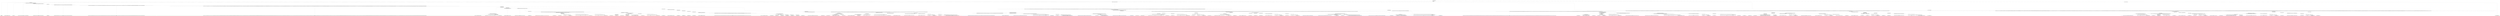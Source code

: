 digraph T {
	{
		rank=same
		395 [penwidth=3,colorscheme=set19,color=3,label="21;22;23;24;25;26;27;28;29;30_P\nP\n0.099%"]
		393 [penwidth=3,colorscheme=set19,color=3,label="31;32;33;34;35;36;37;38;39;40;61;62;63;64;65;66;67;68;69;70;91;92;93;94;95;96;97;98;99;100_P\nP\n3.7%"]
		391 [penwidth=3,colorscheme=set19,color=3,label="171;172;173;174;175;176;177;178;179;180_P\nP\n0.28%"]
		389 [penwidth=3,colorscheme=set19,color=3,label="211;212;213;214;215;216;217;218;219;220;241;242;243;244;245;246;247;248;249;250;271;272;273;274;275;276;277;278;279;280;331;332;333;334;335;336;337;338;339;340_P\nP\n0.63%"]
		387 [penwidth=3,colorscheme=set19,color=3,label="341;342;343;344;345;346;347;348;349;350;371;372;373;374;375;376;377;378;379;380;391;392;393;394;395;396;397;398;399;400;431;432;433;434;435;436;437;438;439;440_P\nP\n0.011%"]
		385 [penwidth=3,colorscheme=set19,color=3,label="461;462;463;464;465;466;467;468;469;470_P\nP\n0.074%"]
		383 [penwidth=3,colorscheme=set19,color=3,label="631;632;633;634;635;636;637;638;639;640;641;642;643;644;645;646;647;648;649;650;781;782;783;784;785;786;787;788;789;790;841;842;843;844;845;846;847;848;849;850;851;852;853;854;855;856;857;858;859;860;891;892;893;894;895;896;897;898;899;900;951;952;953;954;955;956;957;958;959;960_P\nP\n0.056%"]
		381 [penwidth=3,colorscheme=set19,color=3,label="1001;1002;1003;1004;1005;1006;1007;1008;1009;1010;1031;1032;1033;1034;1035;1036;1037;1038;1039;1040;1141;1142;1143;1144;1145;1146;1147;1148;1149;1150;1181;1182;1183;1184;1185;1186;1187;1188;1189;1190;1221;1222;1223;1224;1225;1226;1227;1228;1229;1230;1281;1282;1283;1284;1285;1286;1287;1288;1289;1290;1311;1312;1313;1314;1315;1316;1317;1318;1319;1320;1341;1342;1343;1344;1345;1346;1347;1348;1349;1350;1371;1372;1373;1374;1375;1376;1377;1378;1379;1380;1401;1402;1403;1404;1405;1406;1407;1408;1409;1410;1431;1432;1433;1434;1435;1436;1437;1438;1439;1440;1481;1482;1483;1484;1485;1486;1487;1488;1489;1490;1501;1502;1503;1504;1505;1506;1507;1508;1509;1510;1531;1532;1533;1534;1535;1536;1537;1538;1539;1540;1551;1552;1553;1554;1555;1556;1557;1558;1559;1560;1611;1612;1613;1614;1615;1616;1617;1618;1619;1620;1661;1662;1663;1664;1665;1666;1667;1668;1669;1670_P\nP\n0.0099%"]
		379 [penwidth=3,colorscheme=set19,color=3,label="1701;1702;1703;1704;1705;1706;1707;1708;1709;1710;1731;1732;1733;1734;1735;1736;1737;1738;1739;1740;1771;1772;1773;1774;1775;1776;1777;1778;1779;1780;1851;1852;1853;1854;1855;1856;1857;1858;1859;1860;1881;1882;1883;1884;1885;1886;1887;1888;1889;1890;1921;1922;1923;1924;1925;1926;1927;1928;1929;1930;1961;1962;1963;1964;1965;1966;1967;1968;1969;1970;1991;1992;1993;1994;1995;1996;1997;1998;1999;2000;2021;2022;2023;2024;2025;2026;2027;2028;2029;2030;2031;2032;2033;2034;2035;2036;2037;2038;2039;2040;2051;2052;2053;2054;2055;2056;2057;2058;2059;2060;2101;2102;2103;2104;2105;2106;2107;2108;2109;2110;2131;2132;2133;2134;2135;2136;2137;2138;2139;2140;2161;2162;2163;2164;2165;2166;2167;2168;2169;2170;2221;2222;2223;2224;2225;2226;2227;2228;2229;2230;2241;2242;2243;2244;2245;2246;2247;2248;2249;2250;2331;2332;2333;2334;2335;2336;2337;2338;2339;2340;2351;2352;2353;2354;2355;2356;2357;2358;2359;2360;2371;2372;2373;2374;2375;2376;2377;2378;2379;2380;2381;2382;2383;2384;2385;2386;2387;2388;2389;2390;2431;2432;2433;2434;2435;2436;2437;2438;2439;2440;2451;2452;2453;2454;2455;2456;2457;2458;2459;2460;2501;2502;2503;2504;2505;2506;2507;2508;2509;2510;2511;2512;2513;2514;2515;2516;2517;2518;2519;2520;2561;2562;2563;2564;2565;2566;2567;2568;2569;2570;2651;2652;2653;2654;2655;2656;2657;2658;2659;2660;2701;2702;2703;2704;2705;2706;2707;2708;2709;2710;2821;2822;2823;2824;2825;2826;2827;2828;2829;2830;2941;2942;2943;2944;2945;2946;2947;2948;2949;2950;2991;2992;2993;2994;2995;2996;2997;2998;2999;3000;3161;3162;3163;3164;3165;3166;3167;3168;3169;3170;3281;3282;3283;3284;3285;3286;3287;3288;3289;3290;3481;3482;3483;3484;3485;3486;3487;3488;3489;3490;3501;3502;3503;3504;3505;3506;3507;3508;3509;3510;3531;3532;3533;3534;3535;3536;3537;3538;3539;3540;3571;3572;3573;3574;3575;3576;3577;3578;3579;3580;3621;3622;3623;3624;3625;3626;3627;3628;3629;3630;3661;3662;3663;3664;3665;3666;3667;3668;3669;3670;3791;3792;3793;3794;3795;3796;3797;3798;3799;3800;3871;3872;3873;3874;3875;3876;3877;3878;3879;3880;3891;3892;3893;3894;3895;3896;3897;3898;3899;3900;3931;3932;3933;3934;3935;3936;3937;3938;3939;3940;3941;3942;3943;3944;3945;3946;3947;3948;3949;3950;3981;3982;3983;3984;3985;3986;3987;3988;3989;3990;4021;4022;4023;4024;4025;4026;4027;4028;4029;4030;4061;4062;4063;4064;4065;4066;4067;4068;4069;4070;4181;4182;4183;4184;4185;4186;4187;4188;4189;4190;4211;4212;4213;4214;4215;4216;4217;4218;4219;4220;4281;4282;4283;4284;4285;4286;4287;4288;4289;4290;4331;4332;4333;4334;4335;4336;4337;4338;4339;4340;4361;4362;4363;4364;4365;4366;4367;4368;4369;4370;4441;4442;4443;4444;4445;4446;4447;4448;4449;4450;4461;4462;4463;4464;4465;4466;4467;4468;4469;4470;4491;4492;4493;4494;4495;4496;4497;4498;4499;4500;4521;4522;4523;4524;4525;4526;4527;4528;4529;4530;4571;4572;4573;4574;4575;4576;4577;4578;4579;4580;4651;4652;4653;4654;4655;4656;4657;4658;4659;4660;4681;4682;4683;4684;4685;4686;4687;4688;4689;4690;4771;4772;4773;4774;4775;4776;4777;4778;4779;4780;4841;4842;4843;4844;4845;4846;4847;4848;4849;4850;4871;4872;4873;4874;4875;4876;4877;4878;4879;4880;5011;5012;5013;5014;5015;5016;5017;5018;5019;5020;5181;5182;5183;5184;5185;5186;5187;5188;5189;5190;5281;5282;5283;5284;5285;5286;5287;5288;5289;5290;5441;5442;5443;5444;5445;5446;5447;5448;5449;5450;5521;5522;5523;5524;5525;5526;5527;5528;5529;5530;5531;5642;5643;5644;5645;5646;5647;5648;5649;5650;5651_P\nP\n2.5%"]
		375 [penwidth=3,colorscheme=set19,color=3,label="5872;5873;5874;5875;5876;5877;5878;5879;5880;5881;5902;5903;5904;5905;5906;5907;5908;5909;5910;5911_P\nP\n0.63%"]
		373 [penwidth=3,colorscheme=set19,color=3,label="5942;5943;5944;5945;5946;5947;5948;5949;5950;5951;6012;6013;6014;6015;6016;6017;6018;6019;6020;6021;6052;6053;6054;6055;6056;6057;6058;6059;6060;6061_P\nP\n2.3%"]
		371 [penwidth=3,colorscheme=set19,color=3,label="6082;6083;6084;6085;6086;6087;6088;6089;6090;6091_P\nP\n5.6%"]
		368 [penwidth=3,colorscheme=set19,color=3,label="5932;5933;5934;5935;5936;5937;5938;5939;5940;5941;6002;6003;6004;6005;6006;6007;6008;6009;6010;6011_P\nP\n6.1%"]
		366 [penwidth=3,colorscheme=set19,color=3,label="5992;5993;5994;5995;5996;5997;5998;5999;6000;6001;6042;6043;6044;6045;6046;6047;6048;6049;6050;6051;6072;6073;6074;6075;6076;6077;6078;6079;6080;6081_P\nP\n0.85%"]
		364 [penwidth=3,colorscheme=set19,color=3,label="6132;6133;6134;6135;6136;6137;6138;6139;6140;6141_P\nP\n5.4%"]
		362 [penwidth=3,colorscheme=set19,color=3,label="6212;6213;6214;6215;6216;6217;6218;6219;6220;6221_P\nP\n0.91%"]
		360 [penwidth=3,colorscheme=set19,color=3,label="6262;6263;6264;6265;6266;6267;6268;6269;6270;6271;6282;6283;6284;6285;6286;6287;6288;6289;6290;6291_P\nP\n0.22%"]
		358 [penwidth=3,colorscheme=set19,color=3,label="6362;6363;6364;6365;6366;6367;6368;6369;6370;6371_P\nP\n0.12%"]
		356 [penwidth=3,colorscheme=set19,color=3,label="6452;6453;6454;6455;6456;6457;6458;6459;6460;6461_P\nP\n0.012%"]
		354 [penwidth=3,colorscheme=set19,color=3,label="6482;6483;6484;6485;6486;6487;6488;6489;6490;6491_P\nP\n0.031%"]
		352 [penwidth=3,colorscheme=set19,color=3,label="6512;6513;6514;6515;6516;6517;6518;6519;6520;6521_P\nP\n0.013%"]
		350 [penwidth=3,colorscheme=set19,color=3,label="6562;6563;6564;6565;6566;6567;6568;6569;6570;6571;6632;6633;6634;6635;6636;6637;6638;6639;6640;6641_P\nP\n0.0039%"]
		348 [penwidth=3,colorscheme=set19,color=3,label="6672;6673;6674;6675;6676;6677;6678;6679;6680;6681;6702;6703;6704;6705;6706;6707;6708;6709;6710;6711;6722;6723;6724;6725;6726;6727;6728;6729;6730;6731;6752;6753;6754;6755;6756;6757;6758;6759;6760;6761;6852;6853;6854;6855;6856;6857;6858;6859;6860;6861;6892;6893;6894;6895;6896;6897;6898;6899;6900;6901;6902;6903;6904;6905;6906;6907;6908;6909;6910;6911;6922;6923;6924;6925;6926;6927;6928;6929;6930;6931;6952;6953;6954;6955;6956;6957;6958;6959;6960;6961;7002;7003;7004;7005;7006;7007;7008;7009;7010;7011;7102;7103;7104;7105;7106;7107;7108;7109;7110;7111_P\nP\n0.0086%"]
		346 [penwidth=3,colorscheme=set19,color=3,label="7192;7193;7194;7195;7196;7197;7198;7199;7200;7201;7332;7333;7334;7335;7336;7337;7338;7339;7340;7341;7342_P\nP\n3.3%"]
		344 [penwidth=3,colorscheme=set19,color=3,label="7543;7544;7545;7546;7547;7548;7549;7550;7551;7552_P\nP\n1.2%"]
		342 [penwidth=3,colorscheme=set19,color=3,label="7703;7704;7705;7706;7707;7708;7709;7710;7711;7712_P\nP\n10%"]
		340 [penwidth=3,colorscheme=set19,color=3,label="7803;7804;7805;7806;7807;7808;7809;7810;7811;7812_P\nP\n5.5%"]
		338 [penwidth=3,colorscheme=set19,color=3,label="7923;7924;7925;7926;7927;7928;7929;7930;7931;7932_P\nP\n6.4%"]
		336 [penwidth=3,colorscheme=set19,color=3,label="7693;7694;7695;7696;7697;7698;7699;7700;7701;7702_P\nP\n11%"]
		334 [penwidth=3,colorscheme=set19,color=3,label="7793;7794;7795;7796;7797;7798;7799;7800;7801;7802_P\nP\n11%"]
		332 [penwidth=3,colorscheme=set19,color=3,label="5862;5863;5864;5865;5866;5867;5868;5869;5870;5871_P\nP\n3.1%"]
		330 [penwidth=3,colorscheme=set19,color=3,label="5882;5883;5884;5885;5886;5887;5888;5889;5890;5891;5982;5983;5984;5985;5986;5987;5988;5989;5990;5991;6032;6033;6034;6035;6036;6037;6038;6039;6040;6041_P\nP\n5.8%"]
		328 [penwidth=3,colorscheme=set19,color=3,label="71;72;73;74;75;76;77;78;79;80;81;82;83;84;85;86;87;88;89;90_P\nP\n6.6%"]
		326 [penwidth=3,colorscheme=set19,color=3,label="41;42;43;44;45;46;47;48;49;50;51;52;53;54;55;56;57;58;59;60_P\nP\n5.8%"]
		322 [penwidth=3,colorscheme=set19,color=2,label="2551;2552;2553;2554;2555;2556;2557;2558;2559;2560;2601;2602;2603;2604;2605;2606;2607;2608;2609;2610;2641;2642;2643;2644;2645;2646;2647;2648;2649;2650;2761;2762;2763;2764;2765;2766;2767;2768;2769;2770;2811;2812;2813;2814;2815;2816;2817;2818;2819;2820;2921;2922;2923;2924;2925;2926;2927;2928;2929;2930;2971;2972;2973;2974;2975;2976;2977;2978;2979;2980;3061;3062;3063;3064;3065;3066;3067;3068;3069;3070_M1\nM1\n7.4%"]
		320 [penwidth=3,colorscheme=set19,color=2,label="2631;2632;2633;2634;2635;2636;2637;2638;2639;2640;2691;2692;2693;2694;2695;2696;2697;2698;2699;2700_M1\nM1\n3.9%"]
		318 [penwidth=3,colorscheme=set19,color=2,label="2751;2752;2753;2754;2755;2756;2757;2758;2759;2760;2801;2802;2803;2804;2805;2806;2807;2808;2809;2810;2831;2832;2833;2834;2835;2836;2837;2838;2839;2840;2881;2882;2883;2884;2885;2886;2887;2888;2889;2890_M1\nM1\n2.1%"]
		316 [penwidth=3,colorscheme=set19,color=2,label="2961;2962;2963;2964;2965;2966;2967;2968;2969;2970;3051;3052;3053;3054;3055;3056;3057;3058;3059;3060;3201;3202;3203;3204;3205;3206;3207;3208;3209;3210;3261;3262;3263;3264;3265;3266;3267;3268;3269;3270_M1\nM1\n4.1%"]
		314 [penwidth=3,colorscheme=set19,color=2,label="3341;3342;3343;3344;3345;3346;3347;3348;3349;3350_M1\nM1\n5.7%"]
		312 [penwidth=3,colorscheme=set19,color=2,label="3121;3122;3123;3124;3125;3126;3127;3128;3129;3130_M1\nM1\n1.3%"]
		310 [penwidth=3,colorscheme=set19,color=2,label="3331;3332;3333;3334;3335;3336;3337;3338;3339;3340;3391;3392;3393;3394;3395;3396;3397;3398;3399;3400;3431;3432;3433;3434;3435;3436;3437;3438;3439;3440_M1\nM1\n6.5%"]
		307 [penwidth=3,colorscheme=set19,color=2,label="2591;2592;2593;2594;2595;2596;2597;2598;2599;2600;2621;2622;2623;2624;2625;2626;2627;2628;2629;2630;2681;2682;2683;2684;2685;2686;2687;2688;2689;2690;2741;2742;2743;2744;2745;2746;2747;2748;2749;2750_M1\nM1\n2.1%"]
		305 [penwidth=3,colorscheme=set19,color=2,label="2871;2872;2873;2874;2875;2876;2877;2878;2879;2880_M1\nM1\n11%"]
		303 [penwidth=3,colorscheme=set19,color=2,label="3251;3252;3253;3254;3255;3256;3257;3258;3259;3260;3381;3382;3383;3384;3385;3386;3387;3388;3389;3390_M1\nM1\n7.7%"]
		301 [penwidth=3,colorscheme=set19,color=2,label="2731;2732;2733;2734;2735;2736;2737;2738;2739;2740;2791;2792;2793;2794;2795;2796;2797;2798;2799;2800;2861;2862;2863;2864;2865;2866;2867;2868;2869;2870;2911;2912;2913;2914;2915;2916;2917;2918;2919;2920_M1\nM1\n3.6%"]
		299 [penwidth=3,colorscheme=set19,color=2,label="3041;3042;3043;3044;3045;3046;3047;3048;3049;3050_M1\nM1\n5%"]
		296 [penwidth=3,colorscheme=set19,color=2,label="2581;2582;2583;2584;2585;2586;2587;2588;2589;2590;2671;2672;2673;2674;2675;2676;2677;2678;2679;2680;2721;2722;2723;2724;2725;2726;2727;2728;2729;2730_M1\nM1\n1.4%"]
		294 [penwidth=3,colorscheme=set19,color=2,label="2781;2782;2783;2784;2785;2786;2787;2788;2789;2790;2901;2902;2903;2904;2905;2906;2907;2908;2909;2910;3031;3032;3033;3034;3035;3036;3037;3038;3039;3040;3101;3102;3103;3104;3105;3106;3107;3108;3109;3110_M1\nM1\n1.6%"]
		292 [penwidth=3,colorscheme=set19,color=2,label="3421;3422;3423;3424;3425;3426;3427;3428;3429;3430_M1\nM1\n5.9%"]
		290 [penwidth=3,colorscheme=set19,color=2,label="3021;3022;3023;3024;3025;3026;3027;3028;3029;3030_M1\nM1\n0.77%"]
		288 [penwidth=3,colorscheme=set19,color=2,label="3181;3182;3183;3184;3185;3186;3187;3188;3189;3190;3241;3242;3243;3244;3245;3246;3247;3248;3249;3250;3371;3372;3373;3374;3375;3376;3377;3378;3379;3380;3411;3412;3413;3414;3415;3416;3417;3418;3419;3420_M1\nM1\n7.3%"]
		286 [penwidth=3,colorscheme=set19,color=2,label="2711;2712;2713;2714;2715;2716;2717;2718;2719;2720;2771;2772;2773;2774;2775;2776;2777;2778;2779;2780;2851;2852;2853;2854;2855;2856;2857;2858;2859;2860;2891;2892;2893;2894;2895;2896;2897;2898;2899;2900;2951;2952;2953;2954;2955;2956;2957;2958;2959;2960_M1\nM1\n4.1%"]
		284 [penwidth=3,colorscheme=set19,color=2,label="3011;3012;3013;3014;3015;3016;3017;3018;3019;3020_M1\nM1\n4.1%"]
		282 [penwidth=3,colorscheme=set19,color=2,label="3091;3092;3093;3094;3095;3096;3097;3098;3099;3100;3141;3142;3143;3144;3145;3146;3147;3148;3149;3150;3231;3232;3233;3234;3235;3236;3237;3238;3239;3240_M1\nM1\n7.4%"]
		280 [penwidth=3,colorscheme=set19,color=2,label="3131;3132;3133;3134;3135;3136;3137;3138;3139;3140;3221;3222;3223;3224;3225;3226;3227;3228;3229;3230;3301;3302;3303;3304;3305;3306;3307;3308;3309;3310;3361;3362;3363;3364;3365;3366;3367;3368;3369;3370;3401;3402;3403;3404;3405;3406;3407;3408;3409;3410;3461;3462;3463;3464;3465;3466;3467;3468;3469;3470_M1\nM1\n1.3%"]
		278 [penwidth=3,colorscheme=set19,color=2,label="3521;3522;3523;3524;3525;3526;3527;3528;3529;3530_M1\nM1\n5.8%"]
		276 [penwidth=3,colorscheme=set19,color=8,label="3081;3082;3083;3084;3085;3086;3087;3088;3089;3090;3311;3312;3313;3314;3315;3316;3317;3318;3319;3320;3541;3542;3543;3544;3545;3546;3547;3548;3549;3550;3611;3612;3613;3614;3615;3616;3617;3618;3619;3620;3631;3632;3633;3634;3635;3636;3637;3638;3639;3640;3681;3682;3683;3684;3685;3686;3687;3688;3689;3690;3701;3702;3703;3704;3705;3706;3707;3708;3709;3710;3731;3732;3733;3734;3735;3736;3737;3738;3739;3740;3761;3762;3763;3764;3765;3766;3767;3768;3769;3770;3831;3832;3833;3834;3835;3836;3837;3838;3839;3840;3851;3852;3853;3854;3855;3856;3857;3858;3859;3860;3961;3962;3963;3964;3965;3966;3967;3968;3969;3970;4001;4002;4003;4004;4005;4006;4007;4008;4009;4010;4041;4042;4043;4044;4045;4046;4047;4048;4049;4050;4101;4102;4103;4104;4105;4106;4107;4108;4109;4110;4131;4132;4133;4134;4135;4136;4137;4138;4139;4140;4151;4152;4153;4154;4155;4156;4157;4158;4159;4160;4201;4202;4203;4204;4205;4206;4207;4208;4209;4210;4271;4272;4273;4274;4275;4276;4277;4278;4279;4280;4321;4322;4323;4324;4325;4326;4327;4328;4329;4330;4381;4382;4383;4384;4385;4386;4387;4388;4389;4390;4471;4472;4473;4474;4475;4476;4477;4478;4479;4480;4531;4532;4533;4534;4535;4536;4537;4538;4539;4540;4581;4582;4583;4584;4585;4586;4587;4588;4589;4590;4611;4612;4613;4614;4615;4616;4617;4618;4619;4620;4641;4642;4643;4644;4645;4646;4647;4648;4649;4650;4701;4702;4703;4704;4705;4706;4707;4708;4709;4710;4741;4742;4743;4744;4745;4746;4747;4748;4749;4750_M2\nM2\n2.7%"]
		272 [penwidth=3,colorscheme=set19,color=8,label="4951;4952;4953;4954;4955;4956;4957;4958;4959;4960_M2\nM2\n9.4%"]
		270 [penwidth=3,colorscheme=set19,color=8,label="5141;5142;5143;5144;5145;5146;5147;5148;5149;5150;5241;5242;5243;5244;5245;5246;5247;5248;5249;5250_M2\nM2\n5.7%"]
		267 [penwidth=3,colorscheme=set19,color=8,label="5131;5132;5133;5134;5135;5136;5137;5138;5139;5140_M2\nM2\n6.1%"]
		265 [penwidth=3,colorscheme=set19,color=8,label="5231;5232;5233;5234;5235;5236;5237;5238;5239;5240_M2\nM2\n7.9%"]
		263 [penwidth=3,colorscheme=set19,color=8,label="5592;5593;5594;5595;5596;5597;5598;5599;5600;5601_M2\nM2\n9.1%"]
		261 [penwidth=3,colorscheme=set19,color=8,label="5221;5222;5223;5224;5225;5226;5227;5228;5229;5230;5321;5322;5323;5324;5325;5326;5327;5328;5329;5330_M2\nM2\n2.5%"]
		259 [penwidth=3,colorscheme=set19,color=8,label="5481;5482;5483;5484;5485;5486;5487;5488;5489;5490_M2\nM2\n6.8%"]
		257 [penwidth=3,colorscheme=set19,color=8,label="5471;5472;5473;5474;5475;5476;5477;5478;5479;5480;5582;5583;5584;5585;5586;5587;5588;5589;5590;5591;5662;5663;5664;5665;5666;5667;5668;5669;5670;5671;5702;5703;5704;5705;5706;5707;5708;5709;5710;5711_M2\nM2\n7.5%"]
		254 [penwidth=3,colorscheme=set19,color=8,label="5041;5042;5043;5044;5045;5046;5047;5048;5049;5050;5121;5122;5123;5124;5125;5126;5127;5128;5129;5130;5211;5212;5213;5214;5215;5216;5217;5218;5219;5220;5381;5382;5383;5384;5385;5386;5387;5388;5389;5390_M2\nM2\n0.4%"]
		252 [penwidth=3,colorscheme=set19,color=8,label="5461;5462;5463;5464;5465;5466;5467;5468;5469;5470;5572;5573;5574;5575;5576;5577;5578;5579;5580;5581;5652;5653;5654;5655;5656;5657;5658;5659;5660;5661_M2\nM2\n0.5%"]
		250 [penwidth=3,colorscheme=set19,color=8,label="5742;5743;5744;5745;5746;5747;5748;5749;5750;5751;5802;5803;5804;5805;5806;5807;5808;5809;5810;5811_M2\nM2\n8.5%"]
		248 [penwidth=3,colorscheme=set19,color=8,label="5111;5112;5113;5114;5115;5116;5117;5118;5119;5120;5201;5202;5203;5204;5205;5206;5207;5208;5209;5210;5311;5312;5313;5314;5315;5316;5317;5318;5319;5320_M2\nM2\n0.17%"]
		246 [penwidth=3,colorscheme=set19,color=8,label="5451;5452;5453;5454;5455;5456;5457;5458;5459;5460_M2\nM2\n1.9%"]
		244 [penwidth=3,colorscheme=set19,color=8,label="5562;5563;5564;5565;5566;5567;5568;5569;5570;5571_M2\nM2\n10%"]
		242 [penwidth=3,colorscheme=set19,color=8,label="4851;4852;4853;4854;4855;4856;4857;4858;4859;4860_M2\nM2\n11%"]
		240 [penwidth=3,colorscheme=set19,color=8,label="4941;4942;4943;4944;4945;4946;4947;4948;4949;4950;4971;4972;4973;4974;4975;4976;4977;4978;4979;4980;5031;5032;5033;5034;5035;5036;5037;5038;5039;5040;5191;5192;5193;5194;5195;5196;5197;5198;5199;5200_M2\nM2\n3%"]
		238 [penwidth=3,colorscheme=set19,color=8,label="5552;5553;5554;5555;5556;5557;5558;5559;5560;5561_M2\nM2\n6.4%"]
		235 [penwidth=3,colorscheme=set19,color=9,label="4911;4912;4913;4914;4915;4916;4917;4918;4919;4920_M3\nM3\n0.84%"]
		232 [penwidth=3,colorscheme=set19,color=9,label="5081;5082;5083;5084;5085;5086;5087;5088;5089;5090_M3\nM3\n4.6%"]
		230 [penwidth=3,colorscheme=set19,color=9,label="5171;5172;5173;5174;5175;5176;5177;5178;5179;5180_M3\nM3\n0.65%"]
		228 [penwidth=3,colorscheme=set19,color=9,label="5431;5432;5433;5434;5435;5436;5437;5438;5439;5440;5622;5623;5624;5625;5626;5627;5628;5629;5630;5631;5682;5683;5684;5685;5686;5687;5688;5689;5690;5691_M3\nM3\n5.8%"]
		226 [penwidth=3,colorscheme=set19,color=9,label="5511;5512;5513;5514;5515;5516;5517;5518;5519;5520_M3\nM3\n6%"]
		224 [penwidth=3,colorscheme=set19,color=9,label="5161;5162;5163;5164;5165;5166;5167;5168;5169;5170;5271;5272;5273;5274;5275;5276;5277;5278;5279;5280_M3\nM3\n2.4%"]
		222 [penwidth=3,colorscheme=set19,color=9,label="5371;5372;5373;5374;5375;5376;5377;5378;5379;5380_M3\nM3\n1.7%"]
		220 [penwidth=3,colorscheme=set19,color=9,label="5421;5422;5423;5424;5425;5426;5427;5428;5429;5430_M3\nM3\n6%"]
		218 [penwidth=3,colorscheme=set19,color=9,label="5151;5152;5153;5154;5155;5156;5157;5158;5159;5160;5361;5362;5363;5364;5365;5366;5367;5368;5369;5370;5411;5412;5413;5414;5415;5416;5417;5418;5419;5420_M3\nM3\n8.7%"]
		216 [penwidth=3,colorscheme=set19,color=9,label="5261;5262;5263;5264;5265;5266;5267;5268;5269;5270;5351;5352;5353;5354;5355;5356;5357;5358;5359;5360_M3\nM3\n7%"]
		214 [penwidth=3,colorscheme=set19,color=9,label="5612;5613;5614;5615;5616;5617;5618;5619;5620;5621_M3\nM3\n0.14%"]
		212 [penwidth=3,colorscheme=set19,color=9,label="5672;5673;5674;5675;5676;5677;5678;5679;5680;5681_M3\nM3\n5.7%"]
		210 [penwidth=3,colorscheme=set19,color=9,label="5722;5723;5724;5725;5726;5727;5728;5729;5730;5731;5772;5773;5774;5775;5776;5777;5778;5779;5780;5781_M3\nM3\n6%"]
		208 [penwidth=3,colorscheme=set19,color=9,label="4961;4962;4963;4964;4965;4966;4967;4968;4969;4970_M3\nM3\n4.6%"]
		206 [penwidth=3,colorscheme=set19,color=9,label="4991;4992;4993;4994;4995;4996;4997;4998;4999;5000;5071;5072;5073;5074;5075;5076;5077;5078;5079;5080_M3\nM3\n0.52%"]
		202 [penwidth=3,colorscheme=set19,color=9,label="5401;5402;5403;5404;5405;5406;5407;5408;5409;5410_M3\nM3\n7.8%"]
		200 [penwidth=3,colorscheme=set19,color=9,label="5501;5502;5503;5504;5505;5506;5507;5508;5509;5510_M3\nM3\n3.2%"]
		198 [penwidth=3,colorscheme=set19,color=9,label="5762;5763;5764;5765;5766;5767;5768;5769;5770;5771_M3\nM3\n2.6%"]
		196 [penwidth=3,colorscheme=set19,color=9,label="5852;5853;5854;5855;5856;5857;5858;5859;5860;5861_M3\nM3\n5.2%"]
		194 [penwidth=3,colorscheme=set19,color=9,label="5391;5392;5393;5394;5395;5396;5397;5398;5399;5400_M3\nM3\n8.7%"]
		192 [penwidth=3,colorscheme=set19,color=9,label="5061;5062;5063;5064;5065;5066;5067;5068;5069;5070_M3\nM3\n0.53%"]
		190 [penwidth=3,colorscheme=set19,color=9,label="5331;5332;5333;5334;5335;5336;5337;5338;5339;5340;5491;5492;5493;5494;5495;5496;5497;5498;5499;5500;5602;5603;5604;5605;5606;5607;5608;5609;5610;5611_M3\nM3\n2.2%"]
		188 [penwidth=3,colorscheme=set19,color=9,label="5712;5713;5714;5715;5716;5717;5718;5719;5720;5721;5752;5753;5754;5755;5756;5757;5758;5759;5760;5761_M3\nM3\n2.2%"]
		186 [penwidth=3,colorscheme=set19,color=9,label="5812;5813;5814;5815;5816;5817;5818;5819;5820;5821;5842;5843;5844;5845;5846;5847;5848;5849;5850;5851_M3\nM3\n7%"]
		181 [penwidth=3,colorscheme=set19,color=7,label="7162;7163;7164;7165;7166;7167;7168;7169;7170;7171_M4\nM4\n2.5%"]
		179 [penwidth=3,colorscheme=set19,color=7,label="7222;7223;7224;7225;7226;7227;7228;7229;7230;7231_M4\nM4\n2%"]
		177 [penwidth=3,colorscheme=set19,color=7,label="7292;7293;7294;7295;7296;7297;7298;7299;7300;7301;7373;7374;7375;7376;7377;7378;7379;7380;7381;7382;7453;7454;7455;7456;7457;7458;7459;7460;7461;7462;7593;7594;7595;7596;7597;7598;7599;7600;7601;7602_M4\nM4\n0.32%"]
		175 [penwidth=3,colorscheme=set19,color=7,label="7843;7844;7845;7846;7847;7848;7849;7850;7851;7852_M4\nM4\n6%"]
		173 [penwidth=3,colorscheme=set19,color=7,label="7282;7283;7284;7285;7286;7287;7288;7289;7290;7291_M4\nM4\n5.3%"]
		171 [penwidth=3,colorscheme=set19,color=7,label="7583;7584;7585;7586;7587;7588;7589;7590;7591;7592;7833;7834;7835;7836;7837;7838;7839;7840;7841;7842_M4\nM4\n2.2%"]
		169 [penwidth=3,colorscheme=set19,color=7,label="8043;8044;8045;8046;8047;8048;8049;8050;8051;8052_M4\nM4\n6.1%"]
		166 [penwidth=3,colorscheme=set19,color=7,label="7272;7273;7274;7275;7276;7277;7278;7279;7280;7281_M4\nM4\n5.8%"]
		164 [penwidth=3,colorscheme=set19,color=7,label="7363;7364;7365;7366;7367;7368;7369;7370;7371;7372_M4\nM4\n2.7%"]
		162 [penwidth=3,colorscheme=set19,color=7,label="7573;7574;7575;7576;7577;7578;7579;7580;7581;7582_M4\nM4\n7.9%"]
		160 [penwidth=3,colorscheme=set19,color=7,label="7202;7203;7204;7205;7206;7207;7208;7209;7210;7211_M4\nM4\n4.9%"]
		158 [penwidth=3,colorscheme=set19,color=7,label="7353;7354;7355;7356;7357;7358;7359;7360;7361;7362;7563;7564;7565;7566;7567;7568;7569;7570;7571;7572;7733;7734;7735;7736;7737;7738;7739;7740;7741;7742_M4\nM4\n2.3%"]
		156 [penwidth=3,colorscheme=set19,color=7,label="7823;7824;7825;7826;7827;7828;7829;7830;7831;7832_M4\nM4\n5%"]
		154 [penwidth=3,colorscheme=set19,color=7,label="7262;7263;7264;7265;7266;7267;7268;7269;7270;7271_M4\nM4\n5.2%"]
		152 [penwidth=3,colorscheme=set19,color=7,label="7012;7013;7014;7015;7016;7017;7018;7019;7020;7021;7052;7053;7054;7055;7056;7057;7058;7059;7060;7061_M4\nM4\n0.67%"]
		150 [penwidth=3,colorscheme=set19,color=7,label="7122;7123;7124;7125;7126;7127;7128;7129;7130;7131_M4\nM4\n5.6%"]
		148 [penwidth=3,colorscheme=set19,color=7,label="7252;7253;7254;7255;7256;7257;7258;7259;7260;7261_M4\nM4\n5.1%"]
		146 [penwidth=3,colorscheme=set19,color=7,label="7343;7344;7345;7346;7347;7348;7349;7350;7351;7352_M4\nM4\n6.2%"]
		144 [penwidth=3,colorscheme=set19,color=7,label="7443;7444;7445;7446;7447;7448;7449;7450;7451;7452;7553;7554;7555;7556;7557;7558;7559;7560;7561;7562_M4\nM4\n4.6%"]
		142 [penwidth=3,colorscheme=set19,color=7,label="7723;7724;7725;7726;7727;7728;7729;7730;7731;7732_M4\nM4\n0.17%"]
		140 [penwidth=3,colorscheme=set19,color=7,label="7933;7934;7935;7936;7937;7938;7939;7940;7941;7942_M4\nM4\n5.6%"]
		138 [penwidth=3,colorscheme=set19,color=7,label="7433;7434;7435;7436;7437;7438;7439;7440;7441;7442_M4\nM4\n3%"]
		136 [penwidth=3,colorscheme=set19,color=7,label="7713;7714;7715;7716;7717;7718;7719;7720;7721;7722_M4\nM4\n3.7%"]
		134 [penwidth=3,colorscheme=set19,color=7,label="7813;7814;7815;7816;7817;7818;7819;7820;7821;7822_M4\nM4\n7.1%"]
		131 [penwidth=3,colorscheme=set19,color=5,label="6932;6933;6934;6935;6936;6937;6938;6939;6940;6941;6972;6973;6974;6975;6976;6977;6978;6979;6980;6981;7072;7073;7074;7075;7076;7077;7078;7079;7080;7081;7142;7143;7144;7145;7146;7147;7148;7149;7150;7151_M5\nM5\n4.9%"]
		129 [penwidth=3,colorscheme=set19,color=5,label="7232;7233;7234;7235;7236;7237;7238;7239;7240;7241_M5\nM5\n12%"]
		127 [penwidth=3,colorscheme=set19,color=5,label="7423;7424;7425;7426;7427;7428;7429;7430;7431;7432_M5\nM5\n2.4%"]
		125 [penwidth=3,colorscheme=set19,color=5,label="7503;7504;7505;7506;7507;7508;7509;7510;7511;7512_M5\nM5\n1.7%"]
		123 [penwidth=3,colorscheme=set19,color=5,label="7963;7964;7965;7966;7967;7968;7969;7970;7971;7972_M5\nM5\n5.4%"]
		121 [penwidth=3,colorscheme=set19,color=5,label="7493;7494;7495;7496;7497;7498;7499;7500;7501;7502;7633;7634;7635;7636;7637;7638;7639;7640;7641;7642;7863;7864;7865;7866;7867;7868;7869;7870;7871;7872_M5\nM5\n0.32%"]
		119 [penwidth=3,colorscheme=set19,color=5,label="8003;8004;8005;8006;8007;8008;8009;8010;8011;8012_M5\nM5\n5%"]
		117 [penwidth=3,colorscheme=set19,color=5,label="7413;7414;7415;7416;7417;7418;7419;7420;7421;7422;7483;7484;7485;7486;7487;7488;7489;7490;7491;7492_M5\nM5\n9.9%"]
		115 [penwidth=3,colorscheme=set19,color=5,label="7853;7854;7855;7856;7857;7858;7859;7860;7861;7862_M5\nM5\n5.2%"]
		112 [penwidth=3,colorscheme=set19,color=5,label="7062;7063;7064;7065;7066;7067;7068;7069;7070;7071_M5\nM5\n5.5%"]
		110 [penwidth=3,colorscheme=set19,color=5,label="7403;7404;7405;7406;7407;7408;7409;7410;7411;7412_M5\nM5\n9.3%"]
		106 [penwidth=3,colorscheme=set19,color=5,label="7623;7624;7625;7626;7627;7628;7629;7630;7631;7632_M5\nM5\n4%"]
		104 [penwidth=3,colorscheme=set19,color=5,label="7953;7954;7955;7956;7957;7958;7959;7960;7961;7962_M5\nM5\n5.7%"]
		102 [penwidth=3,colorscheme=set19,color=5,label="7743;7744;7745;7746;7747;7748;7749;7750;7751;7752;7943;7944;7945;7946;7947;7948;7949;7950;7951;7952_M5\nM5\n5.5%"]
		100 [penwidth=3,colorscheme=set19,color=5,label="7613;7614;7615;7616;7617;7618;7619;7620;7621;7622_M5\nM5\n11%"]
		98 [penwidth=3,colorscheme=set19,color=5,label="7383;7384;7385;7386;7387;7388;7389;7390;7391;7392;7463;7464;7465;7466;7467;7468;7469;7470;7471;7472_M5\nM5\n1.8%"]
		96 [penwidth=3,colorscheme=set19,color=5,label="7603;7604;7605;7606;7607;7608;7609;7610;7611;7612_M5\nM5\n11%"]
		91 [penwidth=3,colorscheme=set19,color=4,label="7673;7674;7675;7676;7677;7678;7679;7680;7681;7682;7993;7994;7995;7996;7997;7998;7999;8000;8001;8002;8093;8094;8095;8096;8097;8098;8099;8100;8101;8102_M6\nM6\n1%"]
		89 [penwidth=3,colorscheme=set19,color=4,label="8313;8314;8315;8316;8317;8318;8319;8320;8321;8322;8353;8354;8355;8356;8357;8358;8359;8360;8361;8362_M6\nM6\n1.7%"]
		87 [penwidth=3,colorscheme=set19,color=4,label="8383;8384;8385;8386;8387;8388;8389;8390;8391;8392_M6\nM6\n6.8%"]
		84 [penwidth=3,colorscheme=set19,color=4,label="8203;8204;8205;8206;8207;8208;8209;8210;8211;8212_M6\nM6\n0.24%"]
		82 [penwidth=3,colorscheme=set19,color=4,label="8263;8264;8265;8266;8267;8268;8269;8270;8271;8272_M6\nM6\n5.3%"]
		80 [penwidth=3,colorscheme=set19,color=4,label="8303;8304;8305;8306;8307;8308;8309;8310;8311;8312;8343;8344;8345;8346;8347;8348;8349;8350;8351;8352_M6\nM6\n9.7%"]
		78 [penwidth=3,colorscheme=set19,color=4,label="7663;7664;7665;7666;7667;7668;7669;7670;7671;7672_M6\nM6\n4.9%"]
		76 [penwidth=3,colorscheme=set19,color=4,label="7763;7764;7765;7766;7767;7768;7769;7770;7771;7772;7893;7894;7895;7896;7897;7898;7899;7900;7901;7902_M6\nM6\n1.6%"]
		74 [penwidth=3,colorscheme=set19,color=4,label="7973;7974;7975;7976;7977;7978;7979;7980;7981;7982_M6\nM6\n0.93%"]
		71 [penwidth=3,colorscheme=set19,color=4,label="8253;8254;8255;8256;8257;8258;8259;8260;8261;8262_M6\nM6\n6.4%"]
		69 [penwidth=3,colorscheme=set19,color=4,label="8293;8294;8295;8296;8297;8298;8299;8300;8301;8302_M6\nM6\n4.2%"]
		67 [penwidth=3,colorscheme=set19,color=4,label="8373;8374;8375;8376;8377;8378;8379;8380;8381;8382_M6\nM6\n5.4%"]
		63 [penwidth=3,colorscheme=set19,color=4,label="7653;7654;7655;7656;7657;7658;7659;7660;7661;7662;7753;7754;7755;7756;7757;7758;7759;7760;7761;7762_M6\nM6\n1.8%"]
		61 [penwidth=3,colorscheme=set19,color=4,label="7883;7884;7885;7886;7887;7888;7889;7890;7891;7892_M6\nM6\n4.8%"]
		59 [penwidth=3,colorscheme=set19,color=4,label="8123;8124;8125;8126;8127;8128;8129;8130;8131;8132;8183;8184;8185;8186;8187;8188;8189;8190;8191;8192;8243;8244;8245;8246;8247;8248;8249;8250;8251;8252_M6\nM6\n6.5%"]
		57 [penwidth=3,colorscheme=set19,color=4,label="8173;8174;8175;8176;8177;8178;8179;8180;8181;8182_M6\nM6\n5.3%"]
		55 [penwidth=3,colorscheme=set19,color=4,label="8013;8014;8015;8016;8017;8018;8019;8020;8021;8022;8063;8064;8065;8066;8067;8068;8069;8070;8071;8072;8163;8164;8165;8166;8167;8168;8169;8170;8171;8172_M6\nM6\n6.4%"]
		53 [penwidth=3,colorscheme=set19,color=4,label="8113;8114;8115;8116;8117;8118;8119;8120;8121;8122;8233;8234;8235;8236;8237;8238;8239;8240;8241;8242_M6\nM6\n0.41%"]
		51 [penwidth=3,colorscheme=set19,color=4,label="8283;8284;8285;8286;8287;8288;8289;8290;8291;8292_M6\nM6\n2.2%"]
		49 [penwidth=3,colorscheme=set19,color=4,label="8413;8414;8415;8416;8417;8418;8419;8420;8421;8422_M6\nM6\n5.7%"]
		47 [penwidth=3,colorscheme=set19,color=4,label="7873;7874;7875;7876;7877;7878;7879;7880;7881;7882_M6\nM6\n0.13%"]
		45 [penwidth=3,colorscheme=set19,color=4,label="8053;8054;8055;8056;8057;8058;8059;8060;8061;8062;8103;8104;8105;8106;8107;8108;8109;8110;8111;8112;8153;8154;8155;8156;8157;8158;8159;8160;8161;8162_M6\nM6\n2.3%"]
		43 [penwidth=3,colorscheme=set19,color=4,label="8223;8224;8225;8226;8227;8228;8229;8230;8231;8232_M6\nM6\n3.6%"]
		41 [penwidth=3,colorscheme=set19,color=4,label="8273;8274;8275;8276;8277;8278;8279;8280;8281;8282_M6\nM6\n0.52%"]
		39 [penwidth=3,colorscheme=set19,color=4,label="8333;8334;8335;8336;8337;8338;8339;8340;8341;8342_M6\nM6\n5.4%"]
		37 [penwidth=3,colorscheme=set19,color=4,label="7643;7644;7645;7646;7647;7648;7649;7650;7651;7652_M6\nM6\n6.6%"]
		33 [penwidth=3,colorscheme=set19,color=1,label="8433;8434;8435;8436;8437;8438;8439;8440;8441;8442_M7\nM7\n2.7%"]
		30 [penwidth=3,colorscheme=set19,color=1,label="8573;8574;8575;8576;8577;8578;8579;8580;8581;8582_M7\nM7\n9.3%"]
		28 [penwidth=3,colorscheme=set19,color=1,label="8673;8674;8675;8676;8677;8678;8679;8680;8681;8682;8713;8714;8715;8716;8717;8718;8719;8720;8721;8722_M7\nM7\n5.2%"]
		26 [penwidth=3,colorscheme=set19,color=1,label="8643;8644;8645;8646;8647;8648;8649;8650;8651;8652_M7\nM7\n7.5%"]
		23 [penwidth=3,colorscheme=set19,color=1,label="8563;8564;8565;8566;8567;8568;8569;8570;8571;8572;8633;8634;8635;8636;8637;8638;8639;8640;8641;8642_M7\nM7\n2.2%"]
		21 [penwidth=3,colorscheme=set19,color=1,label="8703;8704;8705;8706;8707;8708;8709;8710;8711;8712_M7\nM7\n6.5%"]
		19 [penwidth=3,colorscheme=set19,color=1,label="8623;8624;8625;8626;8627;8628;8629;8630;8631;8632;8693;8694;8695;8696;8697;8698;8699;8700;8701;8702_M7\nM7\n7.6%"]
		17 [penwidth=3,colorscheme=set19,color=1,label="8473;8474;8475;8476;8477;8478;8479;8480;8481;8482;8513;8514;8515;8516;8517;8518;8519;8520;8521;8522;8553;8554;8555;8556;8557;8558;8559;8560;8561;8562_M7\nM7\n1.5%"]
		15 [penwidth=3,colorscheme=set19,color=1,label="8663;8664;8665;8666;8667;8668;8669;8670;8671;8672_M7\nM7\n7.1%"]
		13 [penwidth=3,colorscheme=set19,color=1,label="8543;8544;8545;8546;8547;8548;8549;8550;8551;8552;8613;8614;8615;8616;8617;8618;8619;8620;8621;8622_M7\nM7\n9.2%"]
		10 [penwidth=3,colorscheme=set19,color=1,label="8423;8424;8425;8426;8427;8428;8429;8430;8431;8432;8443;8444;8445;8446;8447;8448;8449;8450;8451;8452;8603;8604;8605;8606;8607;8608;8609;8610;8611;8612_M7\nM7\n11%"]
		8 [penwidth=3,colorscheme=set19,color=1,label="8463;8464;8465;8466;8467;8468;8469;8470;8471;8472;8503;8504;8505;8506;8507;8508;8509;8510;8511;8512_M7\nM7\n4.9%"]
		6 [penwidth=3,colorscheme=set19,color=1,label="8533;8534;8535;8536;8537;8538;8539;8540;8541;8542_M7\nM7\n2.9%"]
		4 [penwidth=3,colorscheme=set19,color=1,label="8593;8594;8595;8596;8597;8598;8599;8600;8601;8602_M7\nM7\n10%"]
		2 [penwidth=3,colorscheme=set19,color=1,label="8493;8494;8495;8496;8497;8498;8499;8500;8501;8502_M7\nM7\n6.5%"]
		0 [penwidth=3,colorscheme=set19,color=1,label="8583;8584;8585;8586;8587;8588;8589;8590;8591;8592;8653;8654;8655;8656;8657;8658;8659;8660;8661;8662;8683;8684;8685;8686;8687;8688;8689;8690;8691;8692;8723;8724;8725;8726;8727;8728;8729;8730;8731;8732_M7\nM7\n5.2%"]
	}
	398 [label="GL"]
	397 [label="0;1;2;3;4;5;6;7;8;9;10;11;12;13;14;15;16;17;18;19;20"]
	396 [label="21;22;23;24;25;26;27;28;29;30"]
	394 [label="31;32;33;34;35;36;37;38;39;40;61;62;63;64;65;66;67;68;69;70;91;92;93;94;95;96;97;98;99;100"]
	392 [label="171;172;173;174;175;176;177;178;179;180"]
	390 [label="211;212;213;214;215;216;217;218;219;220;241;242;243;244;245;246;247;248;249;250;271;272;273;274;275;276;277;278;279;280;331;332;333;334;335;336;337;338;339;340"]
	388 [label="341;342;343;344;345;346;347;348;349;350;371;372;373;374;375;376;377;378;379;380;391;392;393;394;395;396;397;398;399;400;431;432;433;434;435;436;437;438;439;440"]
	386 [label="461;462;463;464;465;466;467;468;469;470"]
	384 [label="631;632;633;634;635;636;637;638;639;640;641;642;643;644;645;646;647;648;649;650;781;782;783;784;785;786;787;788;789;790;841;842;843;844;845;846;847;848;849;850;851;852;853;854;855;856;857;858;859;860;891;892;893;894;895;896;897;898;899;900;951;952;953;954;955;956;957;958;959;960"]
	382 [label="1001;1002;1003;1004;1005;1006;1007;1008;1009;1010;1031;1032;1033;1034;1035;1036;1037;1038;1039;1040;1141;1142;1143;1144;1145;1146;1147;1148;1149;1150;1181;1182;1183;1184;1185;1186;1187;1188;1189;1190;1221;1222;1223;1224;1225;1226;1227;1228;1229;1230;1281;1282;1283;1284;1285;1286;1287;1288;1289;1290;1311;1312;1313;1314;1315;1316;1317;1318;1319;1320;1341;1342;1343;1344;1345;1346;1347;1348;1349;1350;1371;1372;1373;1374;1375;1376;1377;1378;1379;1380;1401;1402;1403;1404;1405;1406;1407;1408;1409;1410;1431;1432;1433;1434;1435;1436;1437;1438;1439;1440;1481;1482;1483;1484;1485;1486;1487;1488;1489;1490;1501;1502;1503;1504;1505;1506;1507;1508;1509;1510;1531;1532;1533;1534;1535;1536;1537;1538;1539;1540;1551;1552;1553;1554;1555;1556;1557;1558;1559;1560;1611;1612;1613;1614;1615;1616;1617;1618;1619;1620;1661;1662;1663;1664;1665;1666;1667;1668;1669;1670"]
	380 [label="1701;1702;1703;1704;1705;1706;1707;1708;1709;1710;1731;1732;1733;1734;1735;1736;1737;1738;1739;1740;1771;1772;1773;1774;1775;1776;1777;1778;1779;1780;1851;1852;1853;1854;1855;1856;1857;1858;1859;1860;1881;1882;1883;1884;1885;1886;1887;1888;1889;1890;1921;1922;1923;1924;1925;1926;1927;1928;1929;1930;1961;1962;1963;1964;1965;1966;1967;1968;1969;1970;1991;1992;1993;1994;1995;1996;1997;1998;1999;2000;2021;2022;2023;2024;2025;2026;2027;2028;2029;2030;2031;2032;2033;2034;2035;2036;2037;2038;2039;2040;2051;2052;2053;2054;2055;2056;2057;2058;2059;2060;2101;2102;2103;2104;2105;2106;2107;2108;2109;2110;2131;2132;2133;2134;2135;2136;2137;2138;2139;2140;2161;2162;2163;2164;2165;2166;2167;2168;2169;2170;2221;2222;2223;2224;2225;2226;2227;2228;2229;2230;2241;2242;2243;2244;2245;2246;2247;2248;2249;2250;2331;2332;2333;2334;2335;2336;2337;2338;2339;2340;2351;2352;2353;2354;2355;2356;2357;2358;2359;2360;2371;2372;2373;2374;2375;2376;2377;2378;2379;2380;2381;2382;2383;2384;2385;2386;2387;2388;2389;2390;2431;2432;2433;2434;2435;2436;2437;2438;2439;2440;2451;2452;2453;2454;2455;2456;2457;2458;2459;2460;2501;2502;2503;2504;2505;2506;2507;2508;2509;2510;2511;2512;2513;2514;2515;2516;2517;2518;2519;2520;2561;2562;2563;2564;2565;2566;2567;2568;2569;2570;2651;2652;2653;2654;2655;2656;2657;2658;2659;2660;2701;2702;2703;2704;2705;2706;2707;2708;2709;2710;2821;2822;2823;2824;2825;2826;2827;2828;2829;2830;2941;2942;2943;2944;2945;2946;2947;2948;2949;2950;2991;2992;2993;2994;2995;2996;2997;2998;2999;3000;3161;3162;3163;3164;3165;3166;3167;3168;3169;3170;3281;3282;3283;3284;3285;3286;3287;3288;3289;3290;3481;3482;3483;3484;3485;3486;3487;3488;3489;3490;3501;3502;3503;3504;3505;3506;3507;3508;3509;3510;3531;3532;3533;3534;3535;3536;3537;3538;3539;3540;3571;3572;3573;3574;3575;3576;3577;3578;3579;3580;3621;3622;3623;3624;3625;3626;3627;3628;3629;3630;3661;3662;3663;3664;3665;3666;3667;3668;3669;3670;3791;3792;3793;3794;3795;3796;3797;3798;3799;3800;3871;3872;3873;3874;3875;3876;3877;3878;3879;3880;3891;3892;3893;3894;3895;3896;3897;3898;3899;3900;3931;3932;3933;3934;3935;3936;3937;3938;3939;3940;3941;3942;3943;3944;3945;3946;3947;3948;3949;3950;3981;3982;3983;3984;3985;3986;3987;3988;3989;3990;4021;4022;4023;4024;4025;4026;4027;4028;4029;4030;4061;4062;4063;4064;4065;4066;4067;4068;4069;4070;4181;4182;4183;4184;4185;4186;4187;4188;4189;4190;4211;4212;4213;4214;4215;4216;4217;4218;4219;4220;4281;4282;4283;4284;4285;4286;4287;4288;4289;4290;4331;4332;4333;4334;4335;4336;4337;4338;4339;4340;4361;4362;4363;4364;4365;4366;4367;4368;4369;4370;4441;4442;4443;4444;4445;4446;4447;4448;4449;4450;4461;4462;4463;4464;4465;4466;4467;4468;4469;4470;4491;4492;4493;4494;4495;4496;4497;4498;4499;4500;4521;4522;4523;4524;4525;4526;4527;4528;4529;4530;4571;4572;4573;4574;4575;4576;4577;4578;4579;4580;4651;4652;4653;4654;4655;4656;4657;4658;4659;4660;4681;4682;4683;4684;4685;4686;4687;4688;4689;4690;4771;4772;4773;4774;4775;4776;4777;4778;4779;4780;4841;4842;4843;4844;4845;4846;4847;4848;4849;4850;4871;4872;4873;4874;4875;4876;4877;4878;4879;4880;5011;5012;5013;5014;5015;5016;5017;5018;5019;5020;5181;5182;5183;5184;5185;5186;5187;5188;5189;5190;5281;5282;5283;5284;5285;5286;5287;5288;5289;5290;5441;5442;5443;5444;5445;5446;5447;5448;5449;5450;5521;5522;5523;5524;5525;5526;5527;5528;5529;5530;5531;5642;5643;5644;5645;5646;5647;5648;5649;5650;5651"]
	378 [label="5792;5793;5794;5795;5796;5797;5798;5799;5800;5801"]
	377 [label="5822;5823;5824;5825;5826;5827;5828;5829;5830;5831"]
	376 [label="5872;5873;5874;5875;5876;5877;5878;5879;5880;5881;5902;5903;5904;5905;5906;5907;5908;5909;5910;5911"]
	374 [label="5942;5943;5944;5945;5946;5947;5948;5949;5950;5951;6012;6013;6014;6015;6016;6017;6018;6019;6020;6021;6052;6053;6054;6055;6056;6057;6058;6059;6060;6061"]
	372 [label="6082;6083;6084;6085;6086;6087;6088;6089;6090;6091"]
	370 [label="5892;5893;5894;5895;5896;5897;5898;5899;5900;5901"]
	369 [label="5932;5933;5934;5935;5936;5937;5938;5939;5940;5941;6002;6003;6004;6005;6006;6007;6008;6009;6010;6011"]
	367 [label="5992;5993;5994;5995;5996;5997;5998;5999;6000;6001;6042;6043;6044;6045;6046;6047;6048;6049;6050;6051;6072;6073;6074;6075;6076;6077;6078;6079;6080;6081"]
	365 [label="6132;6133;6134;6135;6136;6137;6138;6139;6140;6141"]
	363 [label="6212;6213;6214;6215;6216;6217;6218;6219;6220;6221"]
	361 [label="6262;6263;6264;6265;6266;6267;6268;6269;6270;6271;6282;6283;6284;6285;6286;6287;6288;6289;6290;6291"]
	359 [label="6362;6363;6364;6365;6366;6367;6368;6369;6370;6371"]
	357 [label="6452;6453;6454;6455;6456;6457;6458;6459;6460;6461"]
	355 [label="6482;6483;6484;6485;6486;6487;6488;6489;6490;6491"]
	353 [label="6512;6513;6514;6515;6516;6517;6518;6519;6520;6521"]
	351 [label="6562;6563;6564;6565;6566;6567;6568;6569;6570;6571;6632;6633;6634;6635;6636;6637;6638;6639;6640;6641"]
	349 [label="6672;6673;6674;6675;6676;6677;6678;6679;6680;6681;6702;6703;6704;6705;6706;6707;6708;6709;6710;6711;6722;6723;6724;6725;6726;6727;6728;6729;6730;6731;6752;6753;6754;6755;6756;6757;6758;6759;6760;6761;6852;6853;6854;6855;6856;6857;6858;6859;6860;6861;6892;6893;6894;6895;6896;6897;6898;6899;6900;6901;6902;6903;6904;6905;6906;6907;6908;6909;6910;6911;6922;6923;6924;6925;6926;6927;6928;6929;6930;6931;6952;6953;6954;6955;6956;6957;6958;6959;6960;6961;7002;7003;7004;7005;7006;7007;7008;7009;7010;7011;7102;7103;7104;7105;7106;7107;7108;7109;7110;7111"]
	347 [label="7192;7193;7194;7195;7196;7197;7198;7199;7200;7201;7332;7333;7334;7335;7336;7337;7338;7339;7340;7341;7342"]
	345 [label="7543;7544;7545;7546;7547;7548;7549;7550;7551;7552"]
	343 [label="7703;7704;7705;7706;7707;7708;7709;7710;7711;7712"]
	341 [label="7803;7804;7805;7806;7807;7808;7809;7810;7811;7812"]
	339 [label="7923;7924;7925;7926;7927;7928;7929;7930;7931;7932"]
	337 [label="7693;7694;7695;7696;7697;7698;7699;7700;7701;7702"]
	335 [label="7793;7794;7795;7796;7797;7798;7799;7800;7801;7802"]
	333 [label="5862;5863;5864;5865;5866;5867;5868;5869;5870;5871"]
	331 [label="5882;5883;5884;5885;5886;5887;5888;5889;5890;5891;5982;5983;5984;5985;5986;5987;5988;5989;5990;5991;6032;6033;6034;6035;6036;6037;6038;6039;6040;6041"]
	329 [label="71;72;73;74;75;76;77;78;79;80;81;82;83;84;85;86;87;88;89;90"]
	327 [label="41;42;43;44;45;46;47;48;49;50;51;52;53;54;55;56;57;58;59;60"]
	325 [label="141;142;143;144;145;146;147;148;149;150;181;182;183;184;185;186;187;188;189;190;231;232;233;234;235;236;237;238;239;240;291;292;293;294;295;296;297;298;299;300;321;322;323;324;325;326;327;328;329;330;351;352;353;354;355;356;357;358;359;360;381;382;383;384;385;386;387;388;389;390;411;412;413;414;415;416;417;418;419;420;471;472;473;474;475;476;477;478;479;480;491;492;493;494;495;496;497;498;499;500;511;512;513;514;515;516;517;518;519;520;531;532;533;534;535;536;537;538;539;540;541;542;543;544;545;546;547;548;549;550;561;562;563;564;565;566;567;568;569;570;751;752;753;754;755;756;757;758;759;760;791;792;793;794;795;796;797;798;799;800;821;822;823;824;825;826;827;828;829;830;861;862;863;864;865;866;867;868;869;870;921;922;923;924;925;926;927;928;929;930;961;962;963;964;965;966;967;968;969;970;991;992;993;994;995;996;997;998;999;1000;1011;1012;1013;1014;1015;1016;1017;1018;1019;1020;1041;1042;1043;1044;1045;1046;1047;1048;1049;1050;1071;1072;1073;1074;1075;1076;1077;1078;1079;1080;1101;1102;1103;1104;1105;1106;1107;1108;1109;1110;1171;1172;1173;1174;1175;1176;1177;1178;1179;1180;1251;1252;1253;1254;1255;1256;1257;1258;1259;1260;1261;1262;1263;1264;1265;1266;1267;1268;1269;1270;1331;1332;1333;1334;1335;1336;1337;1338;1339;1340;1351;1352;1353;1354;1355;1356;1357;1358;1359;1360;1381;1382;1383;1384;1385;1386;1387;1388;1389;1390;1411;1412;1413;1414;1415;1416;1417;1418;1419;1420;1511;1512;1513;1514;1515;1516;1517;1518;1519;1520;1541;1542;1543;1544;1545;1546;1547;1548;1549;1550;1561;1562;1563;1564;1565;1566;1567;1568;1569;1570;1591;1592;1593;1594;1595;1596;1597;1598;1599;1600;1631;1632;1633;1634;1635;1636;1637;1638;1639;1640;1671;1672;1673;1674;1675;1676;1677;1678;1679;1680;1691;1692;1693;1694;1695;1696;1697;1698;1699;1700;1711;1712;1713;1714;1715;1716;1717;1718;1719;1720;1741;1742;1743;1744;1745;1746;1747;1748;1749;1750;1801;1802;1803;1804;1805;1806;1807;1808;1809;1810;1821;1822;1823;1824;1825;1826;1827;1828;1829;1830;1861;1862;1863;1864;1865;1866;1867;1868;1869;1870;1901;1902;1903;1904;1905;1906;1907;1908;1909;1910;1971;1972;1973;1974;1975;1976;1977;1978;1979;1980;2001;2002;2003;2004;2005;2006;2007;2008;2009;2010;2041;2042;2043;2044;2045;2046;2047;2048;2049;2050;2061;2062;2063;2064;2065;2066;2067;2068;2069;2070;2111;2112;2113;2114;2115;2116;2117;2118;2119;2120;2141;2142;2143;2144;2145;2146;2147;2148;2149;2150;2171;2172;2173;2174;2175;2176;2177;2178;2179;2180;2191;2192;2193;2194;2195;2196;2197;2198;2199;2200;2211;2212;2213;2214;2215;2216;2217;2218;2219;2220;2231;2232;2233;2234;2235;2236;2237;2238;2239;2240;2251;2252;2253;2254;2255;2256;2257;2258;2259;2260;2341;2342;2343;2344;2345;2346;2347;2348;2349;2350;2361;2362;2363;2364;2365;2366;2367;2368;2369;2370;2391;2392;2393;2394;2395;2396;2397;2398;2399;2400"]
	324 [label="2461;2462;2463;2464;2465;2466;2467;2468;2469;2470;2481;2482;2483;2484;2485;2486;2487;2488;2489;2490"]
	323 [label="2551;2552;2553;2554;2555;2556;2557;2558;2559;2560;2601;2602;2603;2604;2605;2606;2607;2608;2609;2610;2641;2642;2643;2644;2645;2646;2647;2648;2649;2650;2761;2762;2763;2764;2765;2766;2767;2768;2769;2770;2811;2812;2813;2814;2815;2816;2817;2818;2819;2820;2921;2922;2923;2924;2925;2926;2927;2928;2929;2930;2971;2972;2973;2974;2975;2976;2977;2978;2979;2980;3061;3062;3063;3064;3065;3066;3067;3068;3069;3070"]
	321 [label="2631;2632;2633;2634;2635;2636;2637;2638;2639;2640;2691;2692;2693;2694;2695;2696;2697;2698;2699;2700"]
	319 [label="2751;2752;2753;2754;2755;2756;2757;2758;2759;2760;2801;2802;2803;2804;2805;2806;2807;2808;2809;2810;2831;2832;2833;2834;2835;2836;2837;2838;2839;2840;2881;2882;2883;2884;2885;2886;2887;2888;2889;2890"]
	317 [label="2961;2962;2963;2964;2965;2966;2967;2968;2969;2970;3051;3052;3053;3054;3055;3056;3057;3058;3059;3060;3201;3202;3203;3204;3205;3206;3207;3208;3209;3210;3261;3262;3263;3264;3265;3266;3267;3268;3269;3270"]
	315 [label="3341;3342;3343;3344;3345;3346;3347;3348;3349;3350"]
	313 [label="3121;3122;3123;3124;3125;3126;3127;3128;3129;3130"]
	311 [label="3331;3332;3333;3334;3335;3336;3337;3338;3339;3340;3391;3392;3393;3394;3395;3396;3397;3398;3399;3400;3431;3432;3433;3434;3435;3436;3437;3438;3439;3440"]
	309 [label="2471;2472;2473;2474;2475;2476;2477;2478;2479;2480;2541;2542;2543;2544;2545;2546;2547;2548;2549;2550"]
	308 [label="2591;2592;2593;2594;2595;2596;2597;2598;2599;2600;2621;2622;2623;2624;2625;2626;2627;2628;2629;2630;2681;2682;2683;2684;2685;2686;2687;2688;2689;2690;2741;2742;2743;2744;2745;2746;2747;2748;2749;2750"]
	306 [label="2871;2872;2873;2874;2875;2876;2877;2878;2879;2880"]
	304 [label="3251;3252;3253;3254;3255;3256;3257;3258;3259;3260;3381;3382;3383;3384;3385;3386;3387;3388;3389;3390"]
	302 [label="2731;2732;2733;2734;2735;2736;2737;2738;2739;2740;2791;2792;2793;2794;2795;2796;2797;2798;2799;2800;2861;2862;2863;2864;2865;2866;2867;2868;2869;2870;2911;2912;2913;2914;2915;2916;2917;2918;2919;2920"]
	300 [label="3041;3042;3043;3044;3045;3046;3047;3048;3049;3050"]
	298 [label="2531;2532;2533;2534;2535;2536;2537;2538;2539;2540"]
	297 [label="2581;2582;2583;2584;2585;2586;2587;2588;2589;2590;2671;2672;2673;2674;2675;2676;2677;2678;2679;2680;2721;2722;2723;2724;2725;2726;2727;2728;2729;2730"]
	295 [label="2781;2782;2783;2784;2785;2786;2787;2788;2789;2790;2901;2902;2903;2904;2905;2906;2907;2908;2909;2910;3031;3032;3033;3034;3035;3036;3037;3038;3039;3040;3101;3102;3103;3104;3105;3106;3107;3108;3109;3110"]
	293 [label="3421;3422;3423;3424;3425;3426;3427;3428;3429;3430"]
	291 [label="3021;3022;3023;3024;3025;3026;3027;3028;3029;3030"]
	289 [label="3181;3182;3183;3184;3185;3186;3187;3188;3189;3190;3241;3242;3243;3244;3245;3246;3247;3248;3249;3250;3371;3372;3373;3374;3375;3376;3377;3378;3379;3380;3411;3412;3413;3414;3415;3416;3417;3418;3419;3420"]
	287 [label="2711;2712;2713;2714;2715;2716;2717;2718;2719;2720;2771;2772;2773;2774;2775;2776;2777;2778;2779;2780;2851;2852;2853;2854;2855;2856;2857;2858;2859;2860;2891;2892;2893;2894;2895;2896;2897;2898;2899;2900;2951;2952;2953;2954;2955;2956;2957;2958;2959;2960"]
	285 [label="3011;3012;3013;3014;3015;3016;3017;3018;3019;3020"]
	283 [label="3091;3092;3093;3094;3095;3096;3097;3098;3099;3100;3141;3142;3143;3144;3145;3146;3147;3148;3149;3150;3231;3232;3233;3234;3235;3236;3237;3238;3239;3240"]
	281 [label="3131;3132;3133;3134;3135;3136;3137;3138;3139;3140;3221;3222;3223;3224;3225;3226;3227;3228;3229;3230;3301;3302;3303;3304;3305;3306;3307;3308;3309;3310;3361;3362;3363;3364;3365;3366;3367;3368;3369;3370;3401;3402;3403;3404;3405;3406;3407;3408;3409;3410;3461;3462;3463;3464;3465;3466;3467;3468;3469;3470"]
	279 [label="3521;3522;3523;3524;3525;3526;3527;3528;3529;3530"]
	277 [label="3081;3082;3083;3084;3085;3086;3087;3088;3089;3090;3311;3312;3313;3314;3315;3316;3317;3318;3319;3320;3541;3542;3543;3544;3545;3546;3547;3548;3549;3550;3611;3612;3613;3614;3615;3616;3617;3618;3619;3620;3631;3632;3633;3634;3635;3636;3637;3638;3639;3640;3681;3682;3683;3684;3685;3686;3687;3688;3689;3690;3701;3702;3703;3704;3705;3706;3707;3708;3709;3710;3731;3732;3733;3734;3735;3736;3737;3738;3739;3740;3761;3762;3763;3764;3765;3766;3767;3768;3769;3770;3831;3832;3833;3834;3835;3836;3837;3838;3839;3840;3851;3852;3853;3854;3855;3856;3857;3858;3859;3860;3961;3962;3963;3964;3965;3966;3967;3968;3969;3970;4001;4002;4003;4004;4005;4006;4007;4008;4009;4010;4041;4042;4043;4044;4045;4046;4047;4048;4049;4050;4101;4102;4103;4104;4105;4106;4107;4108;4109;4110;4131;4132;4133;4134;4135;4136;4137;4138;4139;4140;4151;4152;4153;4154;4155;4156;4157;4158;4159;4160;4201;4202;4203;4204;4205;4206;4207;4208;4209;4210;4271;4272;4273;4274;4275;4276;4277;4278;4279;4280;4321;4322;4323;4324;4325;4326;4327;4328;4329;4330;4381;4382;4383;4384;4385;4386;4387;4388;4389;4390;4471;4472;4473;4474;4475;4476;4477;4478;4479;4480;4531;4532;4533;4534;4535;4536;4537;4538;4539;4540;4581;4582;4583;4584;4585;4586;4587;4588;4589;4590;4611;4612;4613;4614;4615;4616;4617;4618;4619;4620;4641;4642;4643;4644;4645;4646;4647;4648;4649;4650;4701;4702;4703;4704;4705;4706;4707;4708;4709;4710;4741;4742;4743;4744;4745;4746;4747;4748;4749;4750"]
	275 [label="4811;4812;4813;4814;4815;4816;4817;4818;4819;4820;4821;4822;4823;4824;4825;4826;4827;4828;4829;4830"]
	274 [label="4861;4862;4863;4864;4865;4866;4867;4868;4869;4870;4901;4902;4903;4904;4905;4906;4907;4908;4909;4910"]
	273 [label="4951;4952;4953;4954;4955;4956;4957;4958;4959;4960"]
	271 [label="5141;5142;5143;5144;5145;5146;5147;5148;5149;5150;5241;5242;5243;5244;5245;5246;5247;5248;5249;5250"]
	269 [label="5051;5052;5053;5054;5055;5056;5057;5058;5059;5060"]
	268 [label="5131;5132;5133;5134;5135;5136;5137;5138;5139;5140"]
	266 [label="5231;5232;5233;5234;5235;5236;5237;5238;5239;5240"]
	264 [label="5592;5593;5594;5595;5596;5597;5598;5599;5600;5601"]
	262 [label="5221;5222;5223;5224;5225;5226;5227;5228;5229;5230;5321;5322;5323;5324;5325;5326;5327;5328;5329;5330"]
	260 [label="5481;5482;5483;5484;5485;5486;5487;5488;5489;5490"]
	258 [label="5471;5472;5473;5474;5475;5476;5477;5478;5479;5480;5582;5583;5584;5585;5586;5587;5588;5589;5590;5591;5662;5663;5664;5665;5666;5667;5668;5669;5670;5671;5702;5703;5704;5705;5706;5707;5708;5709;5710;5711"]
	256 [label="4891;4892;4893;4894;4895;4896;4897;4898;4899;4900;4981;4982;4983;4984;4985;4986;4987;4988;4989;4990"]
	255 [label="5041;5042;5043;5044;5045;5046;5047;5048;5049;5050;5121;5122;5123;5124;5125;5126;5127;5128;5129;5130;5211;5212;5213;5214;5215;5216;5217;5218;5219;5220;5381;5382;5383;5384;5385;5386;5387;5388;5389;5390"]
	253 [label="5461;5462;5463;5464;5465;5466;5467;5468;5469;5470;5572;5573;5574;5575;5576;5577;5578;5579;5580;5581;5652;5653;5654;5655;5656;5657;5658;5659;5660;5661"]
	251 [label="5742;5743;5744;5745;5746;5747;5748;5749;5750;5751;5802;5803;5804;5805;5806;5807;5808;5809;5810;5811"]
	249 [label="5111;5112;5113;5114;5115;5116;5117;5118;5119;5120;5201;5202;5203;5204;5205;5206;5207;5208;5209;5210;5311;5312;5313;5314;5315;5316;5317;5318;5319;5320"]
	247 [label="5451;5452;5453;5454;5455;5456;5457;5458;5459;5460"]
	245 [label="5562;5563;5564;5565;5566;5567;5568;5569;5570;5571"]
	243 [label="4851;4852;4853;4854;4855;4856;4857;4858;4859;4860"]
	241 [label="4941;4942;4943;4944;4945;4946;4947;4948;4949;4950;4971;4972;4973;4974;4975;4976;4977;4978;4979;4980;5031;5032;5033;5034;5035;5036;5037;5038;5039;5040;5191;5192;5193;5194;5195;5196;5197;5198;5199;5200"]
	239 [label="5552;5553;5554;5555;5556;5557;5558;5559;5560;5561"]
	237 [label="121;122;123;124;125;126;127;128;129;130;151;152;153;154;155;156;157;158;159;160;201;202;203;204;205;206;207;208;209;210;251;252;253;254;255;256;257;258;259;260;281;282;283;284;285;286;287;288;289;290;441;442;443;444;445;446;447;448;449;450;501;502;503;504;505;506;507;508;509;510;571;572;573;574;575;576;577;578;579;580;591;592;593;594;595;596;597;598;599;600;611;612;613;614;615;616;617;618;619;620;651;652;653;654;655;656;657;658;659;660;671;672;673;674;675;676;677;678;679;680;691;692;693;694;695;696;697;698;699;700;701;702;703;704;705;706;707;708;709;710;721;722;723;724;725;726;727;728;729;730;741;742;743;744;745;746;747;748;749;750;801;802;803;804;805;806;807;808;809;810;831;832;833;834;835;836;837;838;839;840;871;872;873;874;875;876;877;878;879;880;901;902;903;904;905;906;907;908;909;910;931;932;933;934;935;936;937;938;939;940;1021;1022;1023;1024;1025;1026;1027;1028;1029;1030;1051;1052;1053;1054;1055;1056;1057;1058;1059;1060;1081;1082;1083;1084;1085;1086;1087;1088;1089;1090;1111;1112;1113;1114;1115;1116;1117;1118;1119;1120;1131;1132;1133;1134;1135;1136;1137;1138;1139;1140;1151;1152;1153;1154;1155;1156;1157;1158;1159;1160;1191;1192;1193;1194;1195;1196;1197;1198;1199;1200;1231;1232;1233;1234;1235;1236;1237;1238;1239;1240;1291;1292;1293;1294;1295;1296;1297;1298;1299;1300;1321;1322;1323;1324;1325;1326;1327;1328;1329;1330;1391;1392;1393;1394;1395;1396;1397;1398;1399;1400;1441;1442;1443;1444;1445;1446;1447;1448;1449;1450;1461;1462;1463;1464;1465;1466;1467;1468;1469;1470;1571;1572;1573;1574;1575;1576;1577;1578;1579;1580;1641;1642;1643;1644;1645;1646;1647;1648;1649;1650;1751;1752;1753;1754;1755;1756;1757;1758;1759;1760;1781;1782;1783;1784;1785;1786;1787;1788;1789;1790;1831;1832;1833;1834;1835;1836;1837;1838;1839;1840;1891;1892;1893;1894;1895;1896;1897;1898;1899;1900;1931;1932;1933;1934;1935;1936;1937;1938;1939;1940;1981;1982;1983;1984;1985;1986;1987;1988;1989;1990;2071;2072;2073;2074;2075;2076;2077;2078;2079;2080;2091;2092;2093;2094;2095;2096;2097;2098;2099;2100;2151;2152;2153;2154;2155;2156;2157;2158;2159;2160;2201;2202;2203;2204;2205;2206;2207;2208;2209;2210;2261;2262;2263;2264;2265;2266;2267;2268;2269;2270;2271;2272;2273;2274;2275;2276;2277;2278;2279;2280;2291;2292;2293;2294;2295;2296;2297;2298;2299;2300;2401;2402;2403;2404;2405;2406;2407;2408;2409;2410;2411;2412;2413;2414;2415;2416;2417;2418;2419;2420;2491;2492;2493;2494;2495;2496;2497;2498;2499;2500;2841;2842;2843;2844;2845;2846;2847;2848;2849;2850;2931;2932;2933;2934;2935;2936;2937;2938;2939;2940;2981;2982;2983;2984;2985;2986;2987;2988;2989;2990;3071;3072;3073;3074;3075;3076;3077;3078;3079;3080;3211;3212;3213;3214;3215;3216;3217;3218;3219;3220;3271;3272;3273;3274;3275;3276;3277;3278;3279;3280;3441;3442;3443;3444;3445;3446;3447;3448;3449;3450;3551;3552;3553;3554;3555;3556;3557;3558;3559;3560;3591;3592;3593;3594;3595;3596;3597;3598;3599;3600;3651;3652;3653;3654;3655;3656;3657;3658;3659;3660;3741;3742;3743;3744;3745;3746;3747;3748;3749;3750;3781;3782;3783;3784;3785;3786;3787;3788;3789;3790;3811;3812;3813;3814;3815;3816;3817;3818;3819;3820;3921;3922;3923;3924;3925;3926;3927;3928;3929;3930;4011;4012;4013;4014;4015;4016;4017;4018;4019;4020;4051;4052;4053;4054;4055;4056;4057;4058;4059;4060;4171;4172;4173;4174;4175;4176;4177;4178;4179;4180;4231;4232;4233;4234;4235;4236;4237;4238;4239;4240;4251;4252;4253;4254;4255;4256;4257;4258;4259;4260;4291;4292;4293;4294;4295;4296;4297;4298;4299;4300;4371;4372;4373;4374;4375;4376;4377;4378;4379;4380;4411;4412;4413;4414;4415;4416;4417;4418;4419;4420;4431;4432;4433;4434;4435;4436;4437;4438;4439;4440;4451;4452;4453;4454;4455;4456;4457;4458;4459;4460;4511;4512;4513;4514;4515;4516;4517;4518;4519;4520;4551;4552;4553;4554;4555;4556;4557;4558;4559;4560;4601;4602;4603;4604;4605;4606;4607;4608;4609;4610;4631;4632;4633;4634;4635;4636;4637;4638;4639;4640;4661;4662;4663;4664;4665;4666;4667;4668;4669;4670;4711;4712;4713;4714;4715;4716;4717;4718;4719;4720;4751;4752;4753;4754;4755;4756;4757;4758;4759;4760;4791;4792;4793;4794;4795;4796;4797;4798;4799;4800"]
	236 [label="4911;4912;4913;4914;4915;4916;4917;4918;4919;4920"]
	234 [label="5001;5002;5003;5004;5005;5006;5007;5008;5009;5010"]
	233 [label="5081;5082;5083;5084;5085;5086;5087;5088;5089;5090"]
	231 [label="5171;5172;5173;5174;5175;5176;5177;5178;5179;5180"]
	229 [label="5431;5432;5433;5434;5435;5436;5437;5438;5439;5440;5622;5623;5624;5625;5626;5627;5628;5629;5630;5631;5682;5683;5684;5685;5686;5687;5688;5689;5690;5691"]
	227 [label="5511;5512;5513;5514;5515;5516;5517;5518;5519;5520"]
	225 [label="5161;5162;5163;5164;5165;5166;5167;5168;5169;5170;5271;5272;5273;5274;5275;5276;5277;5278;5279;5280"]
	223 [label="5371;5372;5373;5374;5375;5376;5377;5378;5379;5380"]
	221 [label="5421;5422;5423;5424;5425;5426;5427;5428;5429;5430"]
	219 [label="5151;5152;5153;5154;5155;5156;5157;5158;5159;5160;5361;5362;5363;5364;5365;5366;5367;5368;5369;5370;5411;5412;5413;5414;5415;5416;5417;5418;5419;5420"]
	217 [label="5261;5262;5263;5264;5265;5266;5267;5268;5269;5270;5351;5352;5353;5354;5355;5356;5357;5358;5359;5360"]
	215 [label="5612;5613;5614;5615;5616;5617;5618;5619;5620;5621"]
	213 [label="5672;5673;5674;5675;5676;5677;5678;5679;5680;5681"]
	211 [label="5722;5723;5724;5725;5726;5727;5728;5729;5730;5731;5772;5773;5774;5775;5776;5777;5778;5779;5780;5781"]
	209 [label="4961;4962;4963;4964;4965;4966;4967;4968;4969;4970"]
	207 [label="4991;4992;4993;4994;4995;4996;4997;4998;4999;5000;5071;5072;5073;5074;5075;5076;5077;5078;5079;5080"]
	205 [label="5251;5252;5253;5254;5255;5256;5257;5258;5259;5260"]
	204 [label="5341;5342;5343;5344;5345;5346;5347;5348;5349;5350"]
	203 [label="5401;5402;5403;5404;5405;5406;5407;5408;5409;5410"]
	201 [label="5501;5502;5503;5504;5505;5506;5507;5508;5509;5510"]
	199 [label="5762;5763;5764;5765;5766;5767;5768;5769;5770;5771"]
	197 [label="5852;5853;5854;5855;5856;5857;5858;5859;5860;5861"]
	195 [label="5391;5392;5393;5394;5395;5396;5397;5398;5399;5400"]
	193 [label="5061;5062;5063;5064;5065;5066;5067;5068;5069;5070"]
	191 [label="5331;5332;5333;5334;5335;5336;5337;5338;5339;5340;5491;5492;5493;5494;5495;5496;5497;5498;5499;5500;5602;5603;5604;5605;5606;5607;5608;5609;5610;5611"]
	189 [label="5712;5713;5714;5715;5716;5717;5718;5719;5720;5721;5752;5753;5754;5755;5756;5757;5758;5759;5760;5761"]
	187 [label="5812;5813;5814;5815;5816;5817;5818;5819;5820;5821;5842;5843;5844;5845;5846;5847;5848;5849;5850;5851"]
	185 [label="3111;3112;3113;3114;3115;3116;3117;3118;3119;3120;3151;3152;3153;3154;3155;3156;3157;3158;3159;3160;3191;3192;3193;3194;3195;3196;3197;3198;3199;3200;3321;3322;3323;3324;3325;3326;3327;3328;3329;3330;3471;3472;3473;3474;3475;3476;3477;3478;3479;3480;3561;3562;3563;3564;3565;3566;3567;3568;3569;3570;3641;3642;3643;3644;3645;3646;3647;3648;3649;3650;3691;3692;3693;3694;3695;3696;3697;3698;3699;3700;3711;3712;3713;3714;3715;3716;3717;3718;3719;3720;3771;3772;3773;3774;3775;3776;3777;3778;3779;3780;3861;3862;3863;3864;3865;3866;3867;3868;3869;3870;3881;3882;3883;3884;3885;3886;3887;3888;3889;3890;3901;3902;3903;3904;3905;3906;3907;3908;3909;3910;3971;3972;3973;3974;3975;3976;3977;3978;3979;3980;4081;4082;4083;4084;4085;4086;4087;4088;4089;4090;4111;4112;4113;4114;4115;4116;4117;4118;4119;4120;4141;4142;4143;4144;4145;4146;4147;4148;4149;4150;4161;4162;4163;4164;4165;4166;4167;4168;4169;4170;4221;4222;4223;4224;4225;4226;4227;4228;4229;4230;4241;4242;4243;4244;4245;4246;4247;4248;4249;4250;4301;4302;4303;4304;4305;4306;4307;4308;4309;4310;4351;4352;4353;4354;4355;4356;4357;4358;4359;4360;4391;4392;4393;4394;4395;4396;4397;4398;4399;4400;4421;4422;4423;4424;4425;4426;4427;4428;4429;4430;4481;4482;4483;4484;4485;4486;4487;4488;4489;4490;4501;4502;4503;4504;4505;4506;4507;4508;4509;4510;4541;4542;4543;4544;4545;4546;4547;4548;4549;4550;4591;4592;4593;4594;4595;4596;4597;4598;4599;4600;4621;4622;4623;4624;4625;4626;4627;4628;4629;4630;4691;4692;4693;4694;4695;4696;4697;4698;4699;4700;4731;4732;4733;4734;4735;4736;4737;4738;4739;4740;4781;4782;4783;4784;4785;4786;4787;4788;4789;4790;4801;4802;4803;4804;4805;4806;4807;4808;4809;4810;4931;4932;4933;4934;4935;4936;4937;4938;4939;4940;5021;5022;5023;5024;5025;5026;5027;5028;5029;5030;5101;5102;5103;5104;5105;5106;5107;5108;5109;5110;5301;5302;5303;5304;5305;5306;5307;5308;5309;5310;5542;5543;5544;5545;5546;5547;5548;5549;5550;5551;5832;5833;5834;5835;5836;5837;5838;5839;5840;5841;5912;5913;5914;5915;5916;5917;5918;5919;5920;5921;5952;5953;5954;5955;5956;5957;5958;5959;5960;5961;6092;6093;6094;6095;6096;6097;6098;6099;6100;6101;6112;6113;6114;6115;6116;6117;6118;6119;6120;6121;6142;6143;6144;6145;6146;6147;6148;6149;6150;6151;6172;6173;6174;6175;6176;6177;6178;6179;6180;6181;6232;6233;6234;6235;6236;6237;6238;6239;6240;6241;6272;6273;6274;6275;6276;6277;6278;6279;6280;6281;6292;6293;6294;6295;6296;6297;6298;6299;6300;6301;6342;6343;6344;6345;6346;6347;6348;6349;6350;6351;6372;6373;6374;6375;6376;6377;6378;6379;6380;6381;6412;6413;6414;6415;6416;6417;6418;6419;6420;6421;6432;6433;6434;6435;6436;6437;6438;6439;6440;6441;6472;6473;6474;6475;6476;6477;6478;6479;6480;6481;6492;6493;6494;6495;6496;6497;6498;6499;6500;6501;6522;6523;6524;6525;6526;6527;6528;6529;6530;6531;6532;6533;6534;6535;6536;6537;6538;6539;6540;6541;6582;6583;6584;6585;6586;6587;6588;6589;6590;6591;6622;6623;6624;6625;6626;6627;6628;6629;6630;6631;6642;6643;6644;6645;6646;6647;6648;6649;6650;6651;6692;6693;6694;6695;6696;6697;6698;6699;6700;6701;6802;6803;6804;6805;6806;6807;6808;6809;6810;6811;6832;6833;6834;6835;6836;6837;6838;6839;6840;6841"]
	184 [label="6982;6983;6984;6985;6986;6987;6988;6989;6990;6991;7022;7023;7024;7025;7026;7027;7028;7029;7030;7031"]
	183 [label="7132;7133;7134;7135;7136;7137;7138;7139;7140;7141"]
	182 [label="7162;7163;7164;7165;7166;7167;7168;7169;7170;7171"]
	180 [label="7222;7223;7224;7225;7226;7227;7228;7229;7230;7231"]
	178 [label="7292;7293;7294;7295;7296;7297;7298;7299;7300;7301;7373;7374;7375;7376;7377;7378;7379;7380;7381;7382;7453;7454;7455;7456;7457;7458;7459;7460;7461;7462;7593;7594;7595;7596;7597;7598;7599;7600;7601;7602"]
	176 [label="7843;7844;7845;7846;7847;7848;7849;7850;7851;7852"]
	174 [label="7282;7283;7284;7285;7286;7287;7288;7289;7290;7291"]
	172 [label="7583;7584;7585;7586;7587;7588;7589;7590;7591;7592;7833;7834;7835;7836;7837;7838;7839;7840;7841;7842"]
	170 [label="8043;8044;8045;8046;8047;8048;8049;8050;8051;8052"]
	168 [label="7212;7213;7214;7215;7216;7217;7218;7219;7220;7221"]
	167 [label="7272;7273;7274;7275;7276;7277;7278;7279;7280;7281"]
	165 [label="7363;7364;7365;7366;7367;7368;7369;7370;7371;7372"]
	163 [label="7573;7574;7575;7576;7577;7578;7579;7580;7581;7582"]
	161 [label="7202;7203;7204;7205;7206;7207;7208;7209;7210;7211"]
	159 [label="7353;7354;7355;7356;7357;7358;7359;7360;7361;7362;7563;7564;7565;7566;7567;7568;7569;7570;7571;7572;7733;7734;7735;7736;7737;7738;7739;7740;7741;7742"]
	157 [label="7823;7824;7825;7826;7827;7828;7829;7830;7831;7832"]
	155 [label="7262;7263;7264;7265;7266;7267;7268;7269;7270;7271"]
	153 [label="7012;7013;7014;7015;7016;7017;7018;7019;7020;7021;7052;7053;7054;7055;7056;7057;7058;7059;7060;7061"]
	151 [label="7122;7123;7124;7125;7126;7127;7128;7129;7130;7131"]
	149 [label="7252;7253;7254;7255;7256;7257;7258;7259;7260;7261"]
	147 [label="7343;7344;7345;7346;7347;7348;7349;7350;7351;7352"]
	145 [label="7443;7444;7445;7446;7447;7448;7449;7450;7451;7452;7553;7554;7555;7556;7557;7558;7559;7560;7561;7562"]
	143 [label="7723;7724;7725;7726;7727;7728;7729;7730;7731;7732"]
	141 [label="7933;7934;7935;7936;7937;7938;7939;7940;7941;7942"]
	139 [label="7433;7434;7435;7436;7437;7438;7439;7440;7441;7442"]
	137 [label="7713;7714;7715;7716;7717;7718;7719;7720;7721;7722"]
	135 [label="7813;7814;7815;7816;7817;7818;7819;7820;7821;7822"]
	133 [label="6202;6203;6204;6205;6206;6207;6208;6209;6210;6211;6222;6223;6224;6225;6226;6227;6228;6229;6230;6231;6322;6323;6324;6325;6326;6327;6328;6329;6330;6331;6402;6403;6404;6405;6406;6407;6408;6409;6410;6411;6462;6463;6464;6465;6466;6467;6468;6469;6470;6471;6572;6573;6574;6575;6576;6577;6578;6579;6580;6581;6612;6613;6614;6615;6616;6617;6618;6619;6620;6621;6682;6683;6684;6685;6686;6687;6688;6689;6690;6691;6732;6733;6734;6735;6736;6737;6738;6739;6740;6741;6762;6763;6764;6765;6766;6767;6768;6769;6770;6771;6792;6793;6794;6795;6796;6797;6798;6799;6800;6801;6822;6823;6824;6825;6826;6827;6828;6829;6830;6831;6862;6863;6864;6865;6866;6867;6868;6869;6870;6871"]
	132 [label="6932;6933;6934;6935;6936;6937;6938;6939;6940;6941;6972;6973;6974;6975;6976;6977;6978;6979;6980;6981;7072;7073;7074;7075;7076;7077;7078;7079;7080;7081;7142;7143;7144;7145;7146;7147;7148;7149;7150;7151"]
	130 [label="7232;7233;7234;7235;7236;7237;7238;7239;7240;7241"]
	128 [label="7423;7424;7425;7426;7427;7428;7429;7430;7431;7432"]
	126 [label="7503;7504;7505;7506;7507;7508;7509;7510;7511;7512"]
	124 [label="7963;7964;7965;7966;7967;7968;7969;7970;7971;7972"]
	122 [label="7493;7494;7495;7496;7497;7498;7499;7500;7501;7502;7633;7634;7635;7636;7637;7638;7639;7640;7641;7642;7863;7864;7865;7866;7867;7868;7869;7870;7871;7872"]
	120 [label="8003;8004;8005;8006;8007;8008;8009;8010;8011;8012"]
	118 [label="7413;7414;7415;7416;7417;7418;7419;7420;7421;7422;7483;7484;7485;7486;7487;7488;7489;7490;7491;7492"]
	116 [label="7853;7854;7855;7856;7857;7858;7859;7860;7861;7862"]
	114 [label="6962;6963;6964;6965;6966;6967;6968;6969;6970;6971;7032;7033;7034;7035;7036;7037;7038;7039;7040;7041"]
	113 [label="7062;7063;7064;7065;7066;7067;7068;7069;7070;7071"]
	111 [label="7403;7404;7405;7406;7407;7408;7409;7410;7411;7412"]
	109 [label="7302;7303;7304;7305;7306;7307;7308;7309;7310;7311;7393;7394;7395;7396;7397;7398;7399;7400;7401;7402"]
	108 [label="7473;7474;7475;7476;7477;7478;7479;7480;7481;7482"]
	107 [label="7623;7624;7625;7626;7627;7628;7629;7630;7631;7632"]
	105 [label="7953;7954;7955;7956;7957;7958;7959;7960;7961;7962"]
	103 [label="7743;7744;7745;7746;7747;7748;7749;7750;7751;7752;7943;7944;7945;7946;7947;7948;7949;7950;7951;7952"]
	101 [label="7613;7614;7615;7616;7617;7618;7619;7620;7621;7622"]
	99 [label="7383;7384;7385;7386;7387;7388;7389;7390;7391;7392;7463;7464;7465;7466;7467;7468;7469;7470;7471;7472"]
	97 [label="7603;7604;7605;7606;7607;7608;7609;7610;7611;7612"]
	95 [label="101;102;103;104;105;106;107;108;109;110;111;112;113;114;115;116;117;118;119;120;131;132;133;134;135;136;137;138;139;140;161;162;163;164;165;166;167;168;169;170;191;192;193;194;195;196;197;198;199;200;221;222;223;224;225;226;227;228;229;230;261;262;263;264;265;266;267;268;269;270;301;302;303;304;305;306;307;308;309;310;311;312;313;314;315;316;317;318;319;320;361;362;363;364;365;366;367;368;369;370;401;402;403;404;405;406;407;408;409;410;421;422;423;424;425;426;427;428;429;430;451;452;453;454;455;456;457;458;459;460;481;482;483;484;485;486;487;488;489;490;521;522;523;524;525;526;527;528;529;530;551;552;553;554;555;556;557;558;559;560;581;582;583;584;585;586;587;588;589;590;601;602;603;604;605;606;607;608;609;610;621;622;623;624;625;626;627;628;629;630;661;662;663;664;665;666;667;668;669;670;681;682;683;684;685;686;687;688;689;690;711;712;713;714;715;716;717;718;719;720;731;732;733;734;735;736;737;738;739;740;761;762;763;764;765;766;767;768;769;770;771;772;773;774;775;776;777;778;779;780;811;812;813;814;815;816;817;818;819;820;881;882;883;884;885;886;887;888;889;890;911;912;913;914;915;916;917;918;919;920;941;942;943;944;945;946;947;948;949;950;971;972;973;974;975;976;977;978;979;980;981;982;983;984;985;986;987;988;989;990;1061;1062;1063;1064;1065;1066;1067;1068;1069;1070;1091;1092;1093;1094;1095;1096;1097;1098;1099;1100;1121;1122;1123;1124;1125;1126;1127;1128;1129;1130;1161;1162;1163;1164;1165;1166;1167;1168;1169;1170;1201;1202;1203;1204;1205;1206;1207;1208;1209;1210;1211;1212;1213;1214;1215;1216;1217;1218;1219;1220;1241;1242;1243;1244;1245;1246;1247;1248;1249;1250;1271;1272;1273;1274;1275;1276;1277;1278;1279;1280;1301;1302;1303;1304;1305;1306;1307;1308;1309;1310;1361;1362;1363;1364;1365;1366;1367;1368;1369;1370;1421;1422;1423;1424;1425;1426;1427;1428;1429;1430;1451;1452;1453;1454;1455;1456;1457;1458;1459;1460;1471;1472;1473;1474;1475;1476;1477;1478;1479;1480;1491;1492;1493;1494;1495;1496;1497;1498;1499;1500;1521;1522;1523;1524;1525;1526;1527;1528;1529;1530;1581;1582;1583;1584;1585;1586;1587;1588;1589;1590;1601;1602;1603;1604;1605;1606;1607;1608;1609;1610;1621;1622;1623;1624;1625;1626;1627;1628;1629;1630;1651;1652;1653;1654;1655;1656;1657;1658;1659;1660;1681;1682;1683;1684;1685;1686;1687;1688;1689;1690;1721;1722;1723;1724;1725;1726;1727;1728;1729;1730;1761;1762;1763;1764;1765;1766;1767;1768;1769;1770;1791;1792;1793;1794;1795;1796;1797;1798;1799;1800;1811;1812;1813;1814;1815;1816;1817;1818;1819;1820;1841;1842;1843;1844;1845;1846;1847;1848;1849;1850;1871;1872;1873;1874;1875;1876;1877;1878;1879;1880;1911;1912;1913;1914;1915;1916;1917;1918;1919;1920;1941;1942;1943;1944;1945;1946;1947;1948;1949;1950;1951;1952;1953;1954;1955;1956;1957;1958;1959;1960;2011;2012;2013;2014;2015;2016;2017;2018;2019;2020;2081;2082;2083;2084;2085;2086;2087;2088;2089;2090;2121;2122;2123;2124;2125;2126;2127;2128;2129;2130;2181;2182;2183;2184;2185;2186;2187;2188;2189;2190;2281;2282;2283;2284;2285;2286;2287;2288;2289;2290;2301;2302;2303;2304;2305;2306;2307;2308;2309;2310;2311;2312;2313;2314;2315;2316;2317;2318;2319;2320;2321;2322;2323;2324;2325;2326;2327;2328;2329;2330;2421;2422;2423;2424;2425;2426;2427;2428;2429;2430;2441;2442;2443;2444;2445;2446;2447;2448;2449;2450;2521;2522;2523;2524;2525;2526;2527;2528;2529;2530;2571;2572;2573;2574;2575;2576;2577;2578;2579;2580;2611;2612;2613;2614;2615;2616;2617;2618;2619;2620;2661;2662;2663;2664;2665;2666;2667;2668;2669;2670;3001;3002;3003;3004;3005;3006;3007;3008;3009;3010;3171;3172;3173;3174;3175;3176;3177;3178;3179;3180;3291;3292;3293;3294;3295;3296;3297;3298;3299;3300;3351;3352;3353;3354;3355;3356;3357;3358;3359;3360;3451;3452;3453;3454;3455;3456;3457;3458;3459;3460;3491;3492;3493;3494;3495;3496;3497;3498;3499;3500;3511;3512;3513;3514;3515;3516;3517;3518;3519;3520;3581;3582;3583;3584;3585;3586;3587;3588;3589;3590;3601;3602;3603;3604;3605;3606;3607;3608;3609;3610;3671;3672;3673;3674;3675;3676;3677;3678;3679;3680;3721;3722;3723;3724;3725;3726;3727;3728;3729;3730;3751;3752;3753;3754;3755;3756;3757;3758;3759;3760;3801;3802;3803;3804;3805;3806;3807;3808;3809;3810;3821;3822;3823;3824;3825;3826;3827;3828;3829;3830;3841;3842;3843;3844;3845;3846;3847;3848;3849;3850;3911;3912;3913;3914;3915;3916;3917;3918;3919;3920;3951;3952;3953;3954;3955;3956;3957;3958;3959;3960;3991;3992;3993;3994;3995;3996;3997;3998;3999;4000;4031;4032;4033;4034;4035;4036;4037;4038;4039;4040;4071;4072;4073;4074;4075;4076;4077;4078;4079;4080;4091;4092;4093;4094;4095;4096;4097;4098;4099;4100;4121;4122;4123;4124;4125;4126;4127;4128;4129;4130;4191;4192;4193;4194;4195;4196;4197;4198;4199;4200;4261;4262;4263;4264;4265;4266;4267;4268;4269;4270;4311;4312;4313;4314;4315;4316;4317;4318;4319;4320;4341;4342;4343;4344;4345;4346;4347;4348;4349;4350;4401;4402;4403;4404;4405;4406;4407;4408;4409;4410;4561;4562;4563;4564;4565;4566;4567;4568;4569;4570;4671;4672;4673;4674;4675;4676;4677;4678;4679;4680;4721;4722;4723;4724;4725;4726;4727;4728;4729;4730;4761;4762;4763;4764;4765;4766;4767;4768;4769;4770;4831;4832;4833;4834;4835;4836;4837;4838;4839;4840;4881;4882;4883;4884;4885;4886;4887;4888;4889;4890;4921;4922;4923;4924;4925;4926;4927;4928;4929;4930;5091;5092;5093;5094;5095;5096;5097;5098;5099;5100;5291;5292;5293;5294;5295;5296;5297;5298;5299;5300;5532;5533;5534;5535;5536;5537;5538;5539;5540;5541;5632;5633;5634;5635;5636;5637;5638;5639;5640;5641;5692;5693;5694;5695;5696;5697;5698;5699;5700;5701;5732;5733;5734;5735;5736;5737;5738;5739;5740;5741;5782;5783;5784;5785;5786;5787;5788;5789;5790;5791;5922;5923;5924;5925;5926;5927;5928;5929;5930;5931;5962;5963;5964;5965;5966;5967;5968;5969;5970;5971;6022;6023;6024;6025;6026;6027;6028;6029;6030;6031;6062;6063;6064;6065;6066;6067;6068;6069;6070;6071;6102;6103;6104;6105;6106;6107;6108;6109;6110;6111;6152;6153;6154;6155;6156;6157;6158;6159;6160;6161;6182;6183;6184;6185;6186;6187;6188;6189;6190;6191;6242;6243;6244;6245;6246;6247;6248;6249;6250;6251;6252;6253;6254;6255;6256;6257;6258;6259;6260;6261;6302;6303;6304;6305;6306;6307;6308;6309;6310;6311;6332;6333;6334;6335;6336;6337;6338;6339;6340;6341;6382;6383;6384;6385;6386;6387;6388;6389;6390;6391;6542;6543;6544;6545;6546;6547;6548;6549;6550;6551;6592;6593;6594;6595;6596;6597;6598;6599;6600;6601;6652;6653;6654;6655;6656;6657;6658;6659;6660;6661;6712;6713;6714;6715;6716;6717;6718;6719;6720;6721;6742;6743;6744;6745;6746;6747;6748;6749;6750;6751;6772;6773;6774;6775;6776;6777;6778;6779;6780;6781;6842;6843;6844;6845;6846;6847;6848;6849;6850;6851;6872;6873;6874;6875;6876;6877;6878;6879;6880;6881;6912;6913;6914;6915;6916;6917;6918;6919;6920;6921;7082;7083;7084;7085;7086;7087;7088;7089;7090;7091;7112;7113;7114;7115;7116;7117;7118;7119;7120;7121"]
	94 [label="7172;7173;7174;7175;7176;7177;7178;7179;7180;7181;7322;7323;7324;7325;7326;7327;7328;7329;7330;7331"]
	93 [label="7523;7524;7525;7526;7527;7528;7529;7530;7531;7532"]
	92 [label="7673;7674;7675;7676;7677;7678;7679;7680;7681;7682;7993;7994;7995;7996;7997;7998;7999;8000;8001;8002;8093;8094;8095;8096;8097;8098;8099;8100;8101;8102"]
	90 [label="8313;8314;8315;8316;8317;8318;8319;8320;8321;8322;8353;8354;8355;8356;8357;8358;8359;8360;8361;8362"]
	88 [label="8383;8384;8385;8386;8387;8388;8389;8390;8391;8392"]
	86 [label="7773;7774;7775;7776;7777;7778;7779;7780;7781;7782;7903;7904;7905;7906;7907;7908;7909;7910;7911;7912;7983;7984;7985;7986;7987;7988;7989;7990;7991;7992;8033;8034;8035;8036;8037;8038;8039;8040;8041;8042;8083;8084;8085;8086;8087;8088;8089;8090;8091;8092;8143;8144;8145;8146;8147;8148;8149;8150;8151;8152"]
	85 [label="8203;8204;8205;8206;8207;8208;8209;8210;8211;8212"]
	83 [label="8263;8264;8265;8266;8267;8268;8269;8270;8271;8272"]
	81 [label="8303;8304;8305;8306;8307;8308;8309;8310;8311;8312;8343;8344;8345;8346;8347;8348;8349;8350;8351;8352"]
	79 [label="7663;7664;7665;7666;7667;7668;7669;7670;7671;7672"]
	77 [label="7763;7764;7765;7766;7767;7768;7769;7770;7771;7772;7893;7894;7895;7896;7897;7898;7899;7900;7901;7902"]
	75 [label="7973;7974;7975;7976;7977;7978;7979;7980;7981;7982"]
	73 [label="8023;8024;8025;8026;8027;8028;8029;8030;8031;8032;8073;8074;8075;8076;8077;8078;8079;8080;8081;8082;8133;8134;8135;8136;8137;8138;8139;8140;8141;8142;8193;8194;8195;8196;8197;8198;8199;8200;8201;8202"]
	72 [label="8253;8254;8255;8256;8257;8258;8259;8260;8261;8262"]
	70 [label="8293;8294;8295;8296;8297;8298;8299;8300;8301;8302"]
	68 [label="8373;8374;8375;8376;8377;8378;8379;8380;8381;8382"]
	66 [label="7312;7313;7314;7315;7316;7317;7318;7319;7320;7321"]
	65 [label="7513;7514;7515;7516;7517;7518;7519;7520;7521;7522"]
	64 [label="7653;7654;7655;7656;7657;7658;7659;7660;7661;7662;7753;7754;7755;7756;7757;7758;7759;7760;7761;7762"]
	62 [label="7883;7884;7885;7886;7887;7888;7889;7890;7891;7892"]
	60 [label="8123;8124;8125;8126;8127;8128;8129;8130;8131;8132;8183;8184;8185;8186;8187;8188;8189;8190;8191;8192;8243;8244;8245;8246;8247;8248;8249;8250;8251;8252"]
	58 [label="8173;8174;8175;8176;8177;8178;8179;8180;8181;8182"]
	56 [label="8013;8014;8015;8016;8017;8018;8019;8020;8021;8022;8063;8064;8065;8066;8067;8068;8069;8070;8071;8072;8163;8164;8165;8166;8167;8168;8169;8170;8171;8172"]
	54 [label="8113;8114;8115;8116;8117;8118;8119;8120;8121;8122;8233;8234;8235;8236;8237;8238;8239;8240;8241;8242"]
	52 [label="8283;8284;8285;8286;8287;8288;8289;8290;8291;8292"]
	50 [label="8413;8414;8415;8416;8417;8418;8419;8420;8421;8422"]
	48 [label="7873;7874;7875;7876;7877;7878;7879;7880;7881;7882"]
	46 [label="8053;8054;8055;8056;8057;8058;8059;8060;8061;8062;8103;8104;8105;8106;8107;8108;8109;8110;8111;8112;8153;8154;8155;8156;8157;8158;8159;8160;8161;8162"]
	44 [label="8223;8224;8225;8226;8227;8228;8229;8230;8231;8232"]
	42 [label="8273;8274;8275;8276;8277;8278;8279;8280;8281;8282"]
	40 [label="8333;8334;8335;8336;8337;8338;8339;8340;8341;8342"]
	38 [label="7643;7644;7645;7646;7647;7648;7649;7650;7651;7652"]
	36 [label="5972;5973;5974;5975;5976;5977;5978;5979;5980;5981;6122;6123;6124;6125;6126;6127;6128;6129;6130;6131;6162;6163;6164;6165;6166;6167;6168;6169;6170;6171;6192;6193;6194;6195;6196;6197;6198;6199;6200;6201;6312;6313;6314;6315;6316;6317;6318;6319;6320;6321;6352;6353;6354;6355;6356;6357;6358;6359;6360;6361;6392;6393;6394;6395;6396;6397;6398;6399;6400;6401;6422;6423;6424;6425;6426;6427;6428;6429;6430;6431;6442;6443;6444;6445;6446;6447;6448;6449;6450;6451;6502;6503;6504;6505;6506;6507;6508;6509;6510;6511;6552;6553;6554;6555;6556;6557;6558;6559;6560;6561;6602;6603;6604;6605;6606;6607;6608;6609;6610;6611;6662;6663;6664;6665;6666;6667;6668;6669;6670;6671;6782;6783;6784;6785;6786;6787;6788;6789;6790;6791;6812;6813;6814;6815;6816;6817;6818;6819;6820;6821;6882;6883;6884;6885;6886;6887;6888;6889;6890;6891;6942;6943;6944;6945;6946;6947;6948;6949;6950;6951;6992;6993;6994;6995;6996;6997;6998;6999;7000;7001;7042;7043;7044;7045;7046;7047;7048;7049;7050;7051;7092;7093;7094;7095;7096;7097;7098;7099;7100;7101;7152;7153;7154;7155;7156;7157;7158;7159;7160;7161;7182;7183;7184;7185;7186;7187;7188;7189;7190;7191;7242;7243;7244;7245;7246;7247;7248;7249;7250;7251;7533;7534;7535;7536;7537;7538;7539;7540;7541;7542;7683;7684;7685;7686;7687;7688;7689;7690;7691;7692;7783;7784;7785;7786;7787;7788;7789;7790;7791;7792;7913;7914;7915;7916;7917;7918;7919;7920;7921;7922;8213;8214;8215;8216;8217;8218;8219;8220;8221;8222;8323;8324;8325;8326;8327;8328;8329;8330;8331;8332"]
	35 [label="8363;8364;8365;8366;8367;8368;8369;8370;8371;8372;8403;8404;8405;8406;8407;8408;8409;8410;8411;8412"]
	34 [label="8433;8434;8435;8436;8437;8438;8439;8440;8441;8442"]
	32 [label="8483;8484;8485;8486;8487;8488;8489;8490;8491;8492;8523;8524;8525;8526;8527;8528;8529;8530;8531;8532"]
	31 [label="8573;8574;8575;8576;8577;8578;8579;8580;8581;8582"]
	29 [label="8673;8674;8675;8676;8677;8678;8679;8680;8681;8682;8713;8714;8715;8716;8717;8718;8719;8720;8721;8722"]
	27 [label="8643;8644;8645;8646;8647;8648;8649;8650;8651;8652"]
	25 [label="8453;8454;8455;8456;8457;8458;8459;8460;8461;8462"]
	24 [label="8563;8564;8565;8566;8567;8568;8569;8570;8571;8572;8633;8634;8635;8636;8637;8638;8639;8640;8641;8642"]
	22 [label="8703;8704;8705;8706;8707;8708;8709;8710;8711;8712"]
	20 [label="8623;8624;8625;8626;8627;8628;8629;8630;8631;8632;8693;8694;8695;8696;8697;8698;8699;8700;8701;8702"]
	18 [label="8473;8474;8475;8476;8477;8478;8479;8480;8481;8482;8513;8514;8515;8516;8517;8518;8519;8520;8521;8522;8553;8554;8555;8556;8557;8558;8559;8560;8561;8562"]
	16 [label="8663;8664;8665;8666;8667;8668;8669;8670;8671;8672"]
	14 [label="8543;8544;8545;8546;8547;8548;8549;8550;8551;8552;8613;8614;8615;8616;8617;8618;8619;8620;8621;8622"]
	12 [label="8393;8394;8395;8396;8397;8398;8399;8400;8401;8402"]
	11 [label="8423;8424;8425;8426;8427;8428;8429;8430;8431;8432;8443;8444;8445;8446;8447;8448;8449;8450;8451;8452;8603;8604;8605;8606;8607;8608;8609;8610;8611;8612"]
	9 [label="8463;8464;8465;8466;8467;8468;8469;8470;8471;8472;8503;8504;8505;8506;8507;8508;8509;8510;8511;8512"]
	7 [label="8533;8534;8535;8536;8537;8538;8539;8540;8541;8542"]
	5 [label="8593;8594;8595;8596;8597;8598;8599;8600;8601;8602"]
	3 [label="8493;8494;8495;8496;8497;8498;8499;8500;8501;8502"]
	1 [label="8583;8584;8585;8586;8587;8588;8589;8590;8591;8592;8653;8654;8655;8656;8657;8658;8659;8660;8661;8662;8683;8684;8685;8686;8687;8688;8689;8690;8691;8692;8723;8724;8725;8726;8727;8728;8729;8730;8731;8732"]
	398 -> 397
	397 -> 396
	397 -> 327
	396 -> 395
	396 -> 394
	396 -> 329
	394 -> 393
	394 -> 392
	394 -> 325
	394 -> 237
	392 -> 391
	392 -> 390
	390 -> 389
	390 -> 388
	388 -> 387
	388 -> 386
	386 -> 385
	386 -> 384
	384 -> 383
	384 -> 382
	382 -> 381
	382 -> 380
	380 -> 379
	380 -> 378
	378 -> 377
	378 -> 333
	377 -> 376
	377 -> 370
	376 -> 375
	376 -> 374
	374 -> 373
	374 -> 372
	372 -> 371
	370 -> 369
	370 -> 367
	369 -> 368
	367 -> 366
	367 -> 365
	367 -> 363
	365 -> 364
	365 -> 133
	363 -> 362
	363 -> 361
	361 -> 360
	361 -> 359
	359 -> 358
	359 -> 357
	357 -> 356
	357 -> 355
	355 -> 354
	355 -> 353
	353 -> 352
	353 -> 351
	351 -> 350
	351 -> 349
	349 -> 348
	349 -> 347
	347 -> 346
	347 -> 345
	347 -> 337
	347 -> 335
	345 -> 344
	345 -> 343
	345 -> 341
	345 -> 339
	343 -> 342
	341 -> 340
	339 -> 338
	337 -> 336
	335 -> 334
	333 -> 332
	333 -> 331
	333 -> 36
	331 -> 330
	329 -> 328
	329 -> 95
	327 -> 326
	325 -> 324
	325 -> 309
	325 -> 298
	324 -> 323
	324 -> 321
	323 -> 322
	321 -> 320
	321 -> 319
	319 -> 318
	319 -> 317
	319 -> 313
	317 -> 316
	317 -> 315
	315 -> 314
	313 -> 312
	313 -> 311
	311 -> 310
	309 -> 308
	309 -> 302
	308 -> 307
	308 -> 306
	306 -> 305
	306 -> 304
	304 -> 303
	302 -> 301
	302 -> 300
	300 -> 299
	300 -> 185
	298 -> 297
	298 -> 287
	297 -> 296
	297 -> 295
	297 -> 291
	295 -> 294
	295 -> 293
	293 -> 292
	291 -> 290
	291 -> 289
	289 -> 288
	287 -> 286
	287 -> 285
	287 -> 281
	287 -> 277
	285 -> 284
	285 -> 283
	283 -> 282
	281 -> 280
	281 -> 279
	279 -> 278
	277 -> 276
	277 -> 275
	277 -> 243
	275 -> 274
	275 -> 256
	274 -> 273
	274 -> 269
	274 -> 258
	273 -> 272
	273 -> 271
	271 -> 270
	269 -> 268
	269 -> 262
	268 -> 267
	268 -> 266
	266 -> 265
	266 -> 264
	264 -> 263
	262 -> 261
	262 -> 260
	260 -> 259
	258 -> 257
	256 -> 255
	256 -> 249
	255 -> 254
	255 -> 253
	253 -> 252
	253 -> 251
	251 -> 250
	249 -> 248
	249 -> 247
	247 -> 246
	247 -> 245
	245 -> 244
	243 -> 242
	243 -> 241
	241 -> 240
	241 -> 239
	239 -> 238
	237 -> 236
	237 -> 209
	236 -> 235
	236 -> 234
	236 -> 219
	236 -> 217
	234 -> 233
	234 -> 225
	233 -> 232
	233 -> 231
	231 -> 230
	231 -> 229
	231 -> 227
	229 -> 228
	227 -> 226
	225 -> 224
	225 -> 223
	223 -> 222
	223 -> 221
	221 -> 220
	219 -> 218
	217 -> 216
	217 -> 215
	217 -> 211
	215 -> 214
	215 -> 213
	213 -> 212
	211 -> 210
	209 -> 208
	209 -> 207
	209 -> 193
	207 -> 206
	207 -> 205
	205 -> 204
	205 -> 195
	204 -> 203
	204 -> 201
	203 -> 202
	201 -> 200
	201 -> 199
	199 -> 198
	199 -> 197
	197 -> 196
	195 -> 194
	193 -> 192
	193 -> 191
	191 -> 190
	191 -> 189
	189 -> 188
	189 -> 187
	187 -> 186
	185 -> 184
	185 -> 153
	184 -> 183
	184 -> 161
	184 -> 155
	183 -> 182
	183 -> 168
	182 -> 181
	182 -> 180
	182 -> 174
	180 -> 179
	180 -> 178
	178 -> 177
	178 -> 176
	176 -> 175
	174 -> 173
	174 -> 172
	172 -> 171
	172 -> 170
	170 -> 169
	168 -> 167
	168 -> 165
	167 -> 166
	165 -> 164
	165 -> 163
	163 -> 162
	161 -> 160
	161 -> 159
	159 -> 158
	159 -> 157
	157 -> 156
	155 -> 154
	153 -> 152
	153 -> 151
	153 -> 149
	153 -> 147
	153 -> 139
	151 -> 150
	149 -> 148
	147 -> 146
	147 -> 145
	145 -> 144
	145 -> 143
	143 -> 142
	143 -> 141
	141 -> 140
	139 -> 138
	139 -> 137
	137 -> 136
	137 -> 135
	135 -> 134
	133 -> 132
	133 -> 114
	132 -> 131
	132 -> 130
	132 -> 118
	130 -> 129
	130 -> 128
	130 -> 122
	128 -> 127
	128 -> 126
	126 -> 125
	126 -> 124
	124 -> 123
	122 -> 121
	122 -> 120
	120 -> 119
	118 -> 117
	118 -> 116
	116 -> 115
	114 -> 113
	114 -> 109
	114 -> 99
	113 -> 112
	113 -> 111
	111 -> 110
	109 -> 108
	109 -> 101
	108 -> 107
	108 -> 103
	107 -> 106
	107 -> 105
	105 -> 104
	103 -> 102
	101 -> 100
	99 -> 98
	99 -> 97
	97 -> 96
	95 -> 94
	95 -> 66
	94 -> 93
	94 -> 79
	93 -> 92
	93 -> 86
	92 -> 91
	92 -> 90
	90 -> 89
	90 -> 88
	88 -> 87
	86 -> 85
	86 -> 81
	85 -> 84
	85 -> 83
	83 -> 82
	81 -> 80
	79 -> 78
	79 -> 77
	77 -> 76
	77 -> 75
	75 -> 74
	75 -> 73
	73 -> 72
	73 -> 70
	72 -> 71
	70 -> 69
	70 -> 68
	68 -> 67
	66 -> 65
	66 -> 38
	65 -> 64
	65 -> 48
	64 -> 63
	64 -> 62
	64 -> 56
	64 -> 54
	62 -> 61
	62 -> 60
	62 -> 58
	60 -> 59
	58 -> 57
	56 -> 55
	54 -> 53
	54 -> 52
	52 -> 51
	52 -> 50
	50 -> 49
	48 -> 47
	48 -> 46
	46 -> 45
	46 -> 44
	44 -> 43
	44 -> 42
	42 -> 41
	42 -> 40
	40 -> 39
	38 -> 37
	36 -> 35
	36 -> 12
	35 -> 34
	35 -> 25
	35 -> 18
	35 -> 14
	34 -> 33
	34 -> 32
	32 -> 31
	32 -> 27
	31 -> 30
	31 -> 29
	29 -> 28
	27 -> 26
	25 -> 24
	25 -> 20
	24 -> 23
	24 -> 22
	22 -> 21
	20 -> 19
	18 -> 17
	18 -> 16
	16 -> 15
	14 -> 13
	12 -> 11
	12 -> 9
	12 -> 3
	11 -> 10
	9 -> 8
	9 -> 7
	7 -> 6
	7 -> 5
	5 -> 4
	3 -> 2
	3 -> 1
	1 -> 0
}

